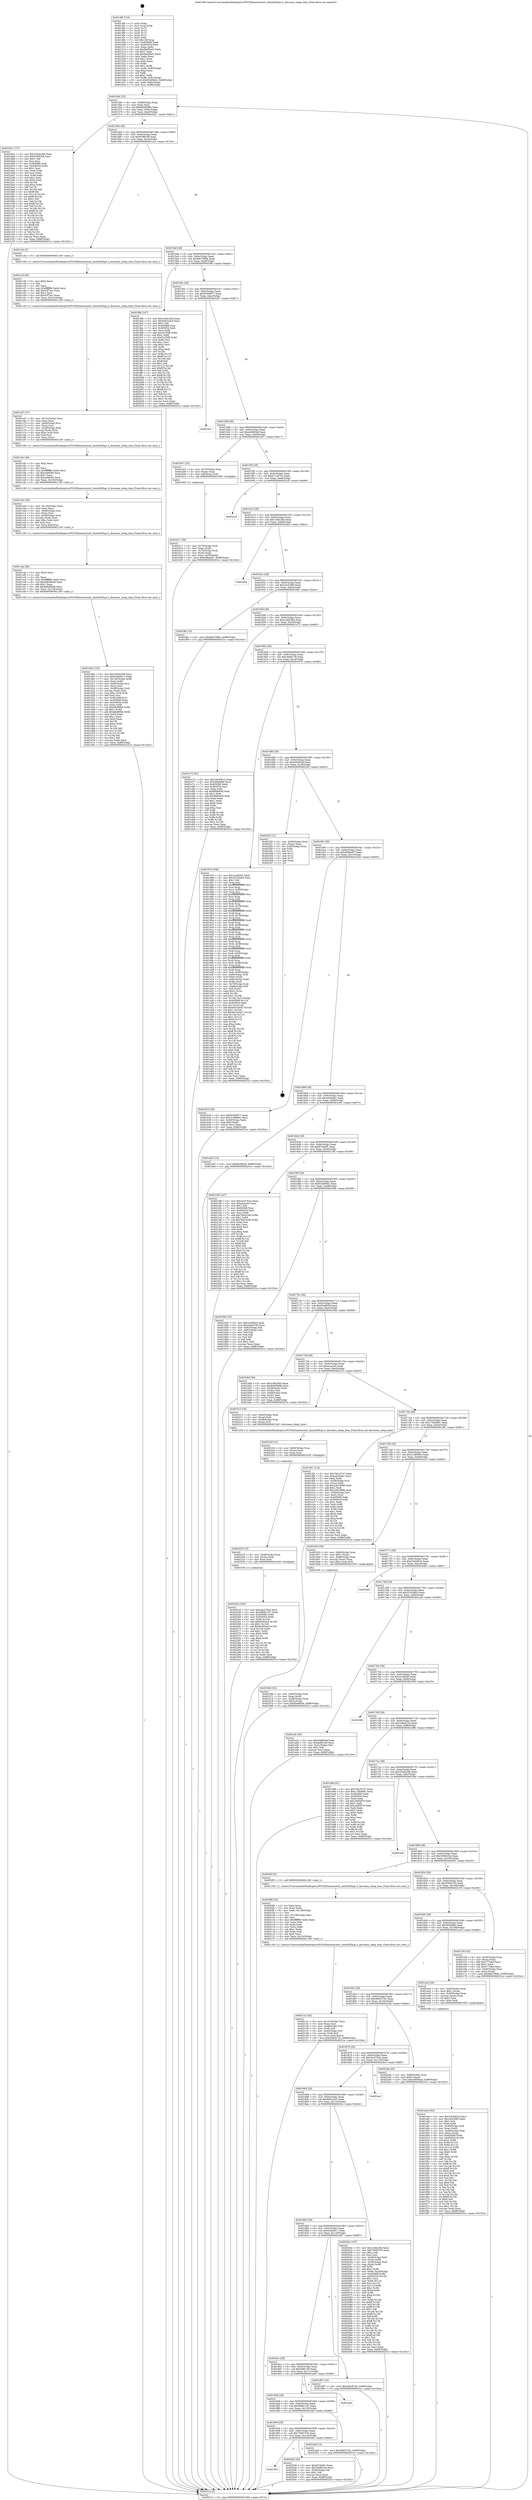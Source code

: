 digraph "0x4014f0" {
  label = "0x4014f0 (/mnt/c/Users/mathe/Desktop/tcc/POCII/binaries/extr_linuxfsf2fsgc.h_decrease_sleep_time_Final-ollvm.out::main(0))"
  labelloc = "t"
  node[shape=record]

  Entry [label="",width=0.3,height=0.3,shape=circle,fillcolor=black,style=filled]
  "0x401564" [label="{
     0x401564 [32]\l
     | [instrs]\l
     &nbsp;&nbsp;0x401564 \<+6\>: mov -0x88(%rbp),%eax\l
     &nbsp;&nbsp;0x40156a \<+2\>: mov %eax,%ecx\l
     &nbsp;&nbsp;0x40156c \<+6\>: sub $0x80e8388b,%ecx\l
     &nbsp;&nbsp;0x401572 \<+6\>: mov %eax,-0x9c(%rbp)\l
     &nbsp;&nbsp;0x401578 \<+6\>: mov %ecx,-0xa0(%rbp)\l
     &nbsp;&nbsp;0x40157e \<+6\>: je 0000000000401bb1 \<main+0x6c1\>\l
  }"]
  "0x401bb1" [label="{
     0x401bb1 [137]\l
     | [instrs]\l
     &nbsp;&nbsp;0x401bb1 \<+5\>: mov $0x320d2c88,%eax\l
     &nbsp;&nbsp;0x401bb6 \<+5\>: mov $0x81f9f108,%ecx\l
     &nbsp;&nbsp;0x401bbb \<+2\>: mov $0x1,%dl\l
     &nbsp;&nbsp;0x401bbd \<+2\>: xor %esi,%esi\l
     &nbsp;&nbsp;0x401bbf \<+7\>: mov 0x405068,%edi\l
     &nbsp;&nbsp;0x401bc6 \<+8\>: mov 0x405054,%r8d\l
     &nbsp;&nbsp;0x401bce \<+3\>: sub $0x1,%esi\l
     &nbsp;&nbsp;0x401bd1 \<+3\>: mov %edi,%r9d\l
     &nbsp;&nbsp;0x401bd4 \<+3\>: add %esi,%r9d\l
     &nbsp;&nbsp;0x401bd7 \<+4\>: imul %r9d,%edi\l
     &nbsp;&nbsp;0x401bdb \<+3\>: and $0x1,%edi\l
     &nbsp;&nbsp;0x401bde \<+3\>: cmp $0x0,%edi\l
     &nbsp;&nbsp;0x401be1 \<+4\>: sete %r10b\l
     &nbsp;&nbsp;0x401be5 \<+4\>: cmp $0xa,%r8d\l
     &nbsp;&nbsp;0x401be9 \<+4\>: setl %r11b\l
     &nbsp;&nbsp;0x401bed \<+3\>: mov %r10b,%bl\l
     &nbsp;&nbsp;0x401bf0 \<+3\>: xor $0xff,%bl\l
     &nbsp;&nbsp;0x401bf3 \<+3\>: mov %r11b,%r14b\l
     &nbsp;&nbsp;0x401bf6 \<+4\>: xor $0xff,%r14b\l
     &nbsp;&nbsp;0x401bfa \<+3\>: xor $0x1,%dl\l
     &nbsp;&nbsp;0x401bfd \<+3\>: mov %bl,%r15b\l
     &nbsp;&nbsp;0x401c00 \<+4\>: and $0xff,%r15b\l
     &nbsp;&nbsp;0x401c04 \<+3\>: and %dl,%r10b\l
     &nbsp;&nbsp;0x401c07 \<+3\>: mov %r14b,%r12b\l
     &nbsp;&nbsp;0x401c0a \<+4\>: and $0xff,%r12b\l
     &nbsp;&nbsp;0x401c0e \<+3\>: and %dl,%r11b\l
     &nbsp;&nbsp;0x401c11 \<+3\>: or %r10b,%r15b\l
     &nbsp;&nbsp;0x401c14 \<+3\>: or %r11b,%r12b\l
     &nbsp;&nbsp;0x401c17 \<+3\>: xor %r12b,%r15b\l
     &nbsp;&nbsp;0x401c1a \<+3\>: or %r14b,%bl\l
     &nbsp;&nbsp;0x401c1d \<+3\>: xor $0xff,%bl\l
     &nbsp;&nbsp;0x401c20 \<+3\>: or $0x1,%dl\l
     &nbsp;&nbsp;0x401c23 \<+2\>: and %dl,%bl\l
     &nbsp;&nbsp;0x401c25 \<+3\>: or %bl,%r15b\l
     &nbsp;&nbsp;0x401c28 \<+4\>: test $0x1,%r15b\l
     &nbsp;&nbsp;0x401c2c \<+3\>: cmovne %ecx,%eax\l
     &nbsp;&nbsp;0x401c2f \<+6\>: mov %eax,-0x88(%rbp)\l
     &nbsp;&nbsp;0x401c35 \<+5\>: jmp 000000000040251e \<main+0x102e\>\l
  }"]
  "0x401584" [label="{
     0x401584 [28]\l
     | [instrs]\l
     &nbsp;&nbsp;0x401584 \<+5\>: jmp 0000000000401589 \<main+0x99\>\l
     &nbsp;&nbsp;0x401589 \<+6\>: mov -0x9c(%rbp),%eax\l
     &nbsp;&nbsp;0x40158f \<+5\>: sub $0x81f9f108,%eax\l
     &nbsp;&nbsp;0x401594 \<+6\>: mov %eax,-0xa4(%rbp)\l
     &nbsp;&nbsp;0x40159a \<+6\>: je 0000000000401c3a \<main+0x74a\>\l
  }"]
  Exit [label="",width=0.3,height=0.3,shape=circle,fillcolor=black,style=filled,peripheries=2]
  "0x401c3a" [label="{
     0x401c3a [5]\l
     | [instrs]\l
     &nbsp;&nbsp;0x401c3a \<+5\>: call 0000000000401160 \<next_i\>\l
     | [calls]\l
     &nbsp;&nbsp;0x401160 \{1\} (/mnt/c/Users/mathe/Desktop/tcc/POCII/binaries/extr_linuxfsf2fsgc.h_decrease_sleep_time_Final-ollvm.out::next_i)\l
  }"]
  "0x4015a0" [label="{
     0x4015a0 [28]\l
     | [instrs]\l
     &nbsp;&nbsp;0x4015a0 \<+5\>: jmp 00000000004015a5 \<main+0xb5\>\l
     &nbsp;&nbsp;0x4015a5 \<+6\>: mov -0x9c(%rbp),%eax\l
     &nbsp;&nbsp;0x4015ab \<+5\>: sub $0x8de708bb,%eax\l
     &nbsp;&nbsp;0x4015b0 \<+6\>: mov %eax,-0xa8(%rbp)\l
     &nbsp;&nbsp;0x4015b6 \<+6\>: je 0000000000401f9b \<main+0xaab\>\l
  }"]
  "0x402244" [label="{
     0x402244 [100]\l
     | [instrs]\l
     &nbsp;&nbsp;0x402244 \<+5\>: mov $0x3ac57b2e,%ecx\l
     &nbsp;&nbsp;0x402249 \<+5\>: mov $0x586811d7,%edx\l
     &nbsp;&nbsp;0x40224e \<+8\>: mov 0x405068,%r8d\l
     &nbsp;&nbsp;0x402256 \<+8\>: mov 0x405054,%r9d\l
     &nbsp;&nbsp;0x40225e \<+3\>: mov %r8d,%r10d\l
     &nbsp;&nbsp;0x402261 \<+7\>: add $0x6e502e4,%r10d\l
     &nbsp;&nbsp;0x402268 \<+4\>: sub $0x1,%r10d\l
     &nbsp;&nbsp;0x40226c \<+7\>: sub $0x6e502e4,%r10d\l
     &nbsp;&nbsp;0x402273 \<+4\>: imul %r10d,%r8d\l
     &nbsp;&nbsp;0x402277 \<+4\>: and $0x1,%r8d\l
     &nbsp;&nbsp;0x40227b \<+4\>: cmp $0x0,%r8d\l
     &nbsp;&nbsp;0x40227f \<+4\>: sete %r11b\l
     &nbsp;&nbsp;0x402283 \<+4\>: cmp $0xa,%r9d\l
     &nbsp;&nbsp;0x402287 \<+3\>: setl %bl\l
     &nbsp;&nbsp;0x40228a \<+3\>: mov %r11b,%r14b\l
     &nbsp;&nbsp;0x40228d \<+3\>: and %bl,%r14b\l
     &nbsp;&nbsp;0x402290 \<+3\>: xor %bl,%r11b\l
     &nbsp;&nbsp;0x402293 \<+3\>: or %r11b,%r14b\l
     &nbsp;&nbsp;0x402296 \<+4\>: test $0x1,%r14b\l
     &nbsp;&nbsp;0x40229a \<+3\>: cmovne %edx,%ecx\l
     &nbsp;&nbsp;0x40229d \<+6\>: mov %ecx,-0x88(%rbp)\l
     &nbsp;&nbsp;0x4022a3 \<+5\>: jmp 000000000040251e \<main+0x102e\>\l
  }"]
  "0x401f9b" [label="{
     0x401f9b [147]\l
     | [instrs]\l
     &nbsp;&nbsp;0x401f9b \<+5\>: mov $0xc1b6c284,%eax\l
     &nbsp;&nbsp;0x401fa0 \<+5\>: mov $0x4091e4c5,%ecx\l
     &nbsp;&nbsp;0x401fa5 \<+2\>: mov $0x1,%dl\l
     &nbsp;&nbsp;0x401fa7 \<+7\>: mov 0x405068,%esi\l
     &nbsp;&nbsp;0x401fae \<+7\>: mov 0x405054,%edi\l
     &nbsp;&nbsp;0x401fb5 \<+3\>: mov %esi,%r8d\l
     &nbsp;&nbsp;0x401fb8 \<+7\>: add $0x251f3f8,%r8d\l
     &nbsp;&nbsp;0x401fbf \<+4\>: sub $0x1,%r8d\l
     &nbsp;&nbsp;0x401fc3 \<+7\>: sub $0x251f3f8,%r8d\l
     &nbsp;&nbsp;0x401fca \<+4\>: imul %r8d,%esi\l
     &nbsp;&nbsp;0x401fce \<+3\>: and $0x1,%esi\l
     &nbsp;&nbsp;0x401fd1 \<+3\>: cmp $0x0,%esi\l
     &nbsp;&nbsp;0x401fd4 \<+4\>: sete %r9b\l
     &nbsp;&nbsp;0x401fd8 \<+3\>: cmp $0xa,%edi\l
     &nbsp;&nbsp;0x401fdb \<+4\>: setl %r10b\l
     &nbsp;&nbsp;0x401fdf \<+3\>: mov %r9b,%r11b\l
     &nbsp;&nbsp;0x401fe2 \<+4\>: xor $0xff,%r11b\l
     &nbsp;&nbsp;0x401fe6 \<+3\>: mov %r10b,%bl\l
     &nbsp;&nbsp;0x401fe9 \<+3\>: xor $0xff,%bl\l
     &nbsp;&nbsp;0x401fec \<+3\>: xor $0x1,%dl\l
     &nbsp;&nbsp;0x401fef \<+3\>: mov %r11b,%r14b\l
     &nbsp;&nbsp;0x401ff2 \<+4\>: and $0xff,%r14b\l
     &nbsp;&nbsp;0x401ff6 \<+3\>: and %dl,%r9b\l
     &nbsp;&nbsp;0x401ff9 \<+3\>: mov %bl,%r15b\l
     &nbsp;&nbsp;0x401ffc \<+4\>: and $0xff,%r15b\l
     &nbsp;&nbsp;0x402000 \<+3\>: and %dl,%r10b\l
     &nbsp;&nbsp;0x402003 \<+3\>: or %r9b,%r14b\l
     &nbsp;&nbsp;0x402006 \<+3\>: or %r10b,%r15b\l
     &nbsp;&nbsp;0x402009 \<+3\>: xor %r15b,%r14b\l
     &nbsp;&nbsp;0x40200c \<+3\>: or %bl,%r11b\l
     &nbsp;&nbsp;0x40200f \<+4\>: xor $0xff,%r11b\l
     &nbsp;&nbsp;0x402013 \<+3\>: or $0x1,%dl\l
     &nbsp;&nbsp;0x402016 \<+3\>: and %dl,%r11b\l
     &nbsp;&nbsp;0x402019 \<+3\>: or %r11b,%r14b\l
     &nbsp;&nbsp;0x40201c \<+4\>: test $0x1,%r14b\l
     &nbsp;&nbsp;0x402020 \<+3\>: cmovne %ecx,%eax\l
     &nbsp;&nbsp;0x402023 \<+6\>: mov %eax,-0x88(%rbp)\l
     &nbsp;&nbsp;0x402029 \<+5\>: jmp 000000000040251e \<main+0x102e\>\l
  }"]
  "0x4015bc" [label="{
     0x4015bc [28]\l
     | [instrs]\l
     &nbsp;&nbsp;0x4015bc \<+5\>: jmp 00000000004015c1 \<main+0xd1\>\l
     &nbsp;&nbsp;0x4015c1 \<+6\>: mov -0x9c(%rbp),%eax\l
     &nbsp;&nbsp;0x4015c7 \<+5\>: sub $0x9c5b9877,%eax\l
     &nbsp;&nbsp;0x4015cc \<+6\>: mov %eax,-0xac(%rbp)\l
     &nbsp;&nbsp;0x4015d2 \<+6\>: je 00000000004022b7 \<main+0xdc7\>\l
  }"]
  "0x402235" [label="{
     0x402235 [15]\l
     | [instrs]\l
     &nbsp;&nbsp;0x402235 \<+4\>: mov -0x48(%rbp),%rax\l
     &nbsp;&nbsp;0x402239 \<+3\>: mov (%rax),%rax\l
     &nbsp;&nbsp;0x40223c \<+3\>: mov %rax,%rdi\l
     &nbsp;&nbsp;0x40223f \<+5\>: call 0000000000401030 \<free@plt\>\l
     | [calls]\l
     &nbsp;&nbsp;0x401030 \{1\} (unknown)\l
  }"]
  "0x4022b7" [label="{
     0x4022b7\l
  }", style=dashed]
  "0x4015d8" [label="{
     0x4015d8 [28]\l
     | [instrs]\l
     &nbsp;&nbsp;0x4015d8 \<+5\>: jmp 00000000004015dd \<main+0xed\>\l
     &nbsp;&nbsp;0x4015dd \<+6\>: mov -0x9c(%rbp),%eax\l
     &nbsp;&nbsp;0x4015e3 \<+5\>: sub $0xa0b965af,%eax\l
     &nbsp;&nbsp;0x4015e8 \<+6\>: mov %eax,-0xb0(%rbp)\l
     &nbsp;&nbsp;0x4015ee \<+6\>: je 0000000000401b07 \<main+0x617\>\l
  }"]
  "0x402226" [label="{
     0x402226 [15]\l
     | [instrs]\l
     &nbsp;&nbsp;0x402226 \<+4\>: mov -0x60(%rbp),%rax\l
     &nbsp;&nbsp;0x40222a \<+3\>: mov (%rax),%rax\l
     &nbsp;&nbsp;0x40222d \<+3\>: mov %rax,%rdi\l
     &nbsp;&nbsp;0x402230 \<+5\>: call 0000000000401030 \<free@plt\>\l
     | [calls]\l
     &nbsp;&nbsp;0x401030 \{1\} (unknown)\l
  }"]
  "0x401b07" [label="{
     0x401b07 [16]\l
     | [instrs]\l
     &nbsp;&nbsp;0x401b07 \<+4\>: mov -0x78(%rbp),%rax\l
     &nbsp;&nbsp;0x401b0b \<+3\>: mov (%rax),%rax\l
     &nbsp;&nbsp;0x401b0e \<+4\>: mov 0x8(%rax),%rdi\l
     &nbsp;&nbsp;0x401b12 \<+5\>: call 0000000000401060 \<atoi@plt\>\l
     | [calls]\l
     &nbsp;&nbsp;0x401060 \{1\} (unknown)\l
  }"]
  "0x4015f4" [label="{
     0x4015f4 [28]\l
     | [instrs]\l
     &nbsp;&nbsp;0x4015f4 \<+5\>: jmp 00000000004015f9 \<main+0x109\>\l
     &nbsp;&nbsp;0x4015f9 \<+6\>: mov -0x9c(%rbp),%eax\l
     &nbsp;&nbsp;0x4015ff \<+5\>: sub $0xb11ed7e2,%eax\l
     &nbsp;&nbsp;0x401604 \<+6\>: mov %eax,-0xb4(%rbp)\l
     &nbsp;&nbsp;0x40160a \<+6\>: je 00000000004022c6 \<main+0xdd6\>\l
  }"]
  "0x40212c" [label="{
     0x40212c [42]\l
     | [instrs]\l
     &nbsp;&nbsp;0x40212c \<+6\>: mov -0x13c(%rbp),%ecx\l
     &nbsp;&nbsp;0x402132 \<+3\>: imul %eax,%ecx\l
     &nbsp;&nbsp;0x402135 \<+4\>: mov -0x48(%rbp),%r8\l
     &nbsp;&nbsp;0x402139 \<+3\>: mov (%r8),%r8\l
     &nbsp;&nbsp;0x40213c \<+4\>: mov -0x40(%rbp),%r9\l
     &nbsp;&nbsp;0x402140 \<+3\>: movslq (%r9),%r9\l
     &nbsp;&nbsp;0x402143 \<+4\>: mov %ecx,(%r8,%r9,4)\l
     &nbsp;&nbsp;0x402147 \<+10\>: movl $0x35604720,-0x88(%rbp)\l
     &nbsp;&nbsp;0x402151 \<+5\>: jmp 000000000040251e \<main+0x102e\>\l
  }"]
  "0x4022c6" [label="{
     0x4022c6\l
  }", style=dashed]
  "0x401610" [label="{
     0x401610 [28]\l
     | [instrs]\l
     &nbsp;&nbsp;0x401610 \<+5\>: jmp 0000000000401615 \<main+0x125\>\l
     &nbsp;&nbsp;0x401615 \<+6\>: mov -0x9c(%rbp),%eax\l
     &nbsp;&nbsp;0x40161b \<+5\>: sub $0xc1b6c284,%eax\l
     &nbsp;&nbsp;0x401620 \<+6\>: mov %eax,-0xb8(%rbp)\l
     &nbsp;&nbsp;0x401626 \<+6\>: je 00000000004024be \<main+0xfce\>\l
  }"]
  "0x4020f8" [label="{
     0x4020f8 [52]\l
     | [instrs]\l
     &nbsp;&nbsp;0x4020f8 \<+2\>: xor %ecx,%ecx\l
     &nbsp;&nbsp;0x4020fa \<+5\>: mov $0x2,%edx\l
     &nbsp;&nbsp;0x4020ff \<+6\>: mov %edx,-0x138(%rbp)\l
     &nbsp;&nbsp;0x402105 \<+1\>: cltd\l
     &nbsp;&nbsp;0x402106 \<+6\>: mov -0x138(%rbp),%esi\l
     &nbsp;&nbsp;0x40210c \<+2\>: idiv %esi\l
     &nbsp;&nbsp;0x40210e \<+6\>: imul $0xfffffffe,%edx,%edx\l
     &nbsp;&nbsp;0x402114 \<+2\>: mov %ecx,%edi\l
     &nbsp;&nbsp;0x402116 \<+2\>: sub %edx,%edi\l
     &nbsp;&nbsp;0x402118 \<+2\>: mov %ecx,%edx\l
     &nbsp;&nbsp;0x40211a \<+3\>: sub $0x1,%edx\l
     &nbsp;&nbsp;0x40211d \<+2\>: add %edx,%edi\l
     &nbsp;&nbsp;0x40211f \<+2\>: sub %edi,%ecx\l
     &nbsp;&nbsp;0x402121 \<+6\>: mov %ecx,-0x13c(%rbp)\l
     &nbsp;&nbsp;0x402127 \<+5\>: call 0000000000401160 \<next_i\>\l
     | [calls]\l
     &nbsp;&nbsp;0x401160 \{1\} (/mnt/c/Users/mathe/Desktop/tcc/POCII/binaries/extr_linuxfsf2fsgc.h_decrease_sleep_time_Final-ollvm.out::next_i)\l
  }"]
  "0x4024be" [label="{
     0x4024be\l
  }", style=dashed]
  "0x40162c" [label="{
     0x40162c [28]\l
     | [instrs]\l
     &nbsp;&nbsp;0x40162c \<+5\>: jmp 0000000000401631 \<main+0x141\>\l
     &nbsp;&nbsp;0x401631 \<+6\>: mov -0x9c(%rbp),%eax\l
     &nbsp;&nbsp;0x401637 \<+5\>: sub $0xc4cf1b80,%eax\l
     &nbsp;&nbsp;0x40163c \<+6\>: mov %eax,-0xbc(%rbp)\l
     &nbsp;&nbsp;0x401642 \<+6\>: je 0000000000401f8c \<main+0xa9c\>\l
  }"]
  "0x401920" [label="{
     0x401920\l
  }", style=dashed]
  "0x401f8c" [label="{
     0x401f8c [15]\l
     | [instrs]\l
     &nbsp;&nbsp;0x401f8c \<+10\>: movl $0x8de708bb,-0x88(%rbp)\l
     &nbsp;&nbsp;0x401f96 \<+5\>: jmp 000000000040251e \<main+0x102e\>\l
  }"]
  "0x401648" [label="{
     0x401648 [28]\l
     | [instrs]\l
     &nbsp;&nbsp;0x401648 \<+5\>: jmp 000000000040164d \<main+0x15d\>\l
     &nbsp;&nbsp;0x40164d \<+6\>: mov -0x9c(%rbp),%eax\l
     &nbsp;&nbsp;0x401653 \<+5\>: sub $0xccd62064,%eax\l
     &nbsp;&nbsp;0x401658 \<+6\>: mov %eax,-0xc0(%rbp)\l
     &nbsp;&nbsp;0x40165e \<+6\>: je 0000000000401e72 \<main+0x982\>\l
  }"]
  "0x4020d5" [label="{
     0x4020d5 [30]\l
     | [instrs]\l
     &nbsp;&nbsp;0x4020d5 \<+5\>: mov $0xf07de6f1,%eax\l
     &nbsp;&nbsp;0x4020da \<+5\>: mov $0x339841b4,%ecx\l
     &nbsp;&nbsp;0x4020df \<+3\>: mov -0x29(%rbp),%dl\l
     &nbsp;&nbsp;0x4020e2 \<+3\>: test $0x1,%dl\l
     &nbsp;&nbsp;0x4020e5 \<+3\>: cmovne %ecx,%eax\l
     &nbsp;&nbsp;0x4020e8 \<+6\>: mov %eax,-0x88(%rbp)\l
     &nbsp;&nbsp;0x4020ee \<+5\>: jmp 000000000040251e \<main+0x102e\>\l
  }"]
  "0x401e72" [label="{
     0x401e72 [91]\l
     | [instrs]\l
     &nbsp;&nbsp;0x401e72 \<+5\>: mov $0x23e3d61b,%eax\l
     &nbsp;&nbsp;0x401e77 \<+5\>: mov $0x365fafd4,%ecx\l
     &nbsp;&nbsp;0x401e7c \<+7\>: mov 0x405068,%edx\l
     &nbsp;&nbsp;0x401e83 \<+7\>: mov 0x405054,%esi\l
     &nbsp;&nbsp;0x401e8a \<+2\>: mov %edx,%edi\l
     &nbsp;&nbsp;0x401e8c \<+6\>: sub $0xf6fde839,%edi\l
     &nbsp;&nbsp;0x401e92 \<+3\>: sub $0x1,%edi\l
     &nbsp;&nbsp;0x401e95 \<+6\>: add $0xf6fde839,%edi\l
     &nbsp;&nbsp;0x401e9b \<+3\>: imul %edi,%edx\l
     &nbsp;&nbsp;0x401e9e \<+3\>: and $0x1,%edx\l
     &nbsp;&nbsp;0x401ea1 \<+3\>: cmp $0x0,%edx\l
     &nbsp;&nbsp;0x401ea4 \<+4\>: sete %r8b\l
     &nbsp;&nbsp;0x401ea8 \<+3\>: cmp $0xa,%esi\l
     &nbsp;&nbsp;0x401eab \<+4\>: setl %r9b\l
     &nbsp;&nbsp;0x401eaf \<+3\>: mov %r8b,%r10b\l
     &nbsp;&nbsp;0x401eb2 \<+3\>: and %r9b,%r10b\l
     &nbsp;&nbsp;0x401eb5 \<+3\>: xor %r9b,%r8b\l
     &nbsp;&nbsp;0x401eb8 \<+3\>: or %r8b,%r10b\l
     &nbsp;&nbsp;0x401ebb \<+4\>: test $0x1,%r10b\l
     &nbsp;&nbsp;0x401ebf \<+3\>: cmovne %ecx,%eax\l
     &nbsp;&nbsp;0x401ec2 \<+6\>: mov %eax,-0x88(%rbp)\l
     &nbsp;&nbsp;0x401ec8 \<+5\>: jmp 000000000040251e \<main+0x102e\>\l
  }"]
  "0x401664" [label="{
     0x401664 [28]\l
     | [instrs]\l
     &nbsp;&nbsp;0x401664 \<+5\>: jmp 0000000000401669 \<main+0x179\>\l
     &nbsp;&nbsp;0x401669 \<+6\>: mov -0x9c(%rbp),%eax\l
     &nbsp;&nbsp;0x40166f \<+5\>: sub $0xcdede739,%eax\l
     &nbsp;&nbsp;0x401674 \<+6\>: mov %eax,-0xc4(%rbp)\l
     &nbsp;&nbsp;0x40167a \<+6\>: je 000000000040197b \<main+0x48b\>\l
  }"]
  "0x401904" [label="{
     0x401904 [28]\l
     | [instrs]\l
     &nbsp;&nbsp;0x401904 \<+5\>: jmp 0000000000401909 \<main+0x419\>\l
     &nbsp;&nbsp;0x401909 \<+6\>: mov -0x9c(%rbp),%eax\l
     &nbsp;&nbsp;0x40190f \<+5\>: sub $0x7568737b,%eax\l
     &nbsp;&nbsp;0x401914 \<+6\>: mov %eax,-0x124(%rbp)\l
     &nbsp;&nbsp;0x40191a \<+6\>: je 00000000004020d5 \<main+0xbe5\>\l
  }"]
  "0x40197b" [label="{
     0x40197b [336]\l
     | [instrs]\l
     &nbsp;&nbsp;0x40197b \<+5\>: mov $0x2cc6f2b5,%eax\l
     &nbsp;&nbsp;0x401980 \<+5\>: mov $0x25320e03,%ecx\l
     &nbsp;&nbsp;0x401985 \<+2\>: mov $0x1,%dl\l
     &nbsp;&nbsp;0x401987 \<+3\>: mov %rsp,%rsi\l
     &nbsp;&nbsp;0x40198a \<+4\>: add $0xfffffffffffffff0,%rsi\l
     &nbsp;&nbsp;0x40198e \<+3\>: mov %rsi,%rsp\l
     &nbsp;&nbsp;0x401991 \<+4\>: mov %rsi,-0x80(%rbp)\l
     &nbsp;&nbsp;0x401995 \<+3\>: mov %rsp,%rsi\l
     &nbsp;&nbsp;0x401998 \<+4\>: add $0xfffffffffffffff0,%rsi\l
     &nbsp;&nbsp;0x40199c \<+3\>: mov %rsi,%rsp\l
     &nbsp;&nbsp;0x40199f \<+3\>: mov %rsp,%rdi\l
     &nbsp;&nbsp;0x4019a2 \<+4\>: add $0xfffffffffffffff0,%rdi\l
     &nbsp;&nbsp;0x4019a6 \<+3\>: mov %rdi,%rsp\l
     &nbsp;&nbsp;0x4019a9 \<+4\>: mov %rdi,-0x78(%rbp)\l
     &nbsp;&nbsp;0x4019ad \<+3\>: mov %rsp,%rdi\l
     &nbsp;&nbsp;0x4019b0 \<+4\>: add $0xfffffffffffffff0,%rdi\l
     &nbsp;&nbsp;0x4019b4 \<+3\>: mov %rdi,%rsp\l
     &nbsp;&nbsp;0x4019b7 \<+4\>: mov %rdi,-0x70(%rbp)\l
     &nbsp;&nbsp;0x4019bb \<+3\>: mov %rsp,%rdi\l
     &nbsp;&nbsp;0x4019be \<+4\>: add $0xfffffffffffffff0,%rdi\l
     &nbsp;&nbsp;0x4019c2 \<+3\>: mov %rdi,%rsp\l
     &nbsp;&nbsp;0x4019c5 \<+4\>: mov %rdi,-0x68(%rbp)\l
     &nbsp;&nbsp;0x4019c9 \<+3\>: mov %rsp,%rdi\l
     &nbsp;&nbsp;0x4019cc \<+4\>: add $0xfffffffffffffff0,%rdi\l
     &nbsp;&nbsp;0x4019d0 \<+3\>: mov %rdi,%rsp\l
     &nbsp;&nbsp;0x4019d3 \<+4\>: mov %rdi,-0x60(%rbp)\l
     &nbsp;&nbsp;0x4019d7 \<+3\>: mov %rsp,%rdi\l
     &nbsp;&nbsp;0x4019da \<+4\>: add $0xfffffffffffffff0,%rdi\l
     &nbsp;&nbsp;0x4019de \<+3\>: mov %rdi,%rsp\l
     &nbsp;&nbsp;0x4019e1 \<+4\>: mov %rdi,-0x58(%rbp)\l
     &nbsp;&nbsp;0x4019e5 \<+3\>: mov %rsp,%rdi\l
     &nbsp;&nbsp;0x4019e8 \<+4\>: add $0xfffffffffffffff0,%rdi\l
     &nbsp;&nbsp;0x4019ec \<+3\>: mov %rdi,%rsp\l
     &nbsp;&nbsp;0x4019ef \<+4\>: mov %rdi,-0x50(%rbp)\l
     &nbsp;&nbsp;0x4019f3 \<+3\>: mov %rsp,%rdi\l
     &nbsp;&nbsp;0x4019f6 \<+4\>: add $0xfffffffffffffff0,%rdi\l
     &nbsp;&nbsp;0x4019fa \<+3\>: mov %rdi,%rsp\l
     &nbsp;&nbsp;0x4019fd \<+4\>: mov %rdi,-0x48(%rbp)\l
     &nbsp;&nbsp;0x401a01 \<+3\>: mov %rsp,%rdi\l
     &nbsp;&nbsp;0x401a04 \<+4\>: add $0xfffffffffffffff0,%rdi\l
     &nbsp;&nbsp;0x401a08 \<+3\>: mov %rdi,%rsp\l
     &nbsp;&nbsp;0x401a0b \<+4\>: mov %rdi,-0x40(%rbp)\l
     &nbsp;&nbsp;0x401a0f \<+4\>: mov -0x80(%rbp),%rdi\l
     &nbsp;&nbsp;0x401a13 \<+6\>: movl $0x0,(%rdi)\l
     &nbsp;&nbsp;0x401a19 \<+7\>: mov -0x8c(%rbp),%r8d\l
     &nbsp;&nbsp;0x401a20 \<+3\>: mov %r8d,(%rsi)\l
     &nbsp;&nbsp;0x401a23 \<+4\>: mov -0x78(%rbp),%rdi\l
     &nbsp;&nbsp;0x401a27 \<+7\>: mov -0x98(%rbp),%r9\l
     &nbsp;&nbsp;0x401a2e \<+3\>: mov %r9,(%rdi)\l
     &nbsp;&nbsp;0x401a31 \<+3\>: cmpl $0x2,(%rsi)\l
     &nbsp;&nbsp;0x401a34 \<+4\>: setne %r10b\l
     &nbsp;&nbsp;0x401a38 \<+4\>: and $0x1,%r10b\l
     &nbsp;&nbsp;0x401a3c \<+4\>: mov %r10b,-0x31(%rbp)\l
     &nbsp;&nbsp;0x401a40 \<+8\>: mov 0x405068,%r11d\l
     &nbsp;&nbsp;0x401a48 \<+7\>: mov 0x405054,%ebx\l
     &nbsp;&nbsp;0x401a4f \<+3\>: mov %r11d,%r14d\l
     &nbsp;&nbsp;0x401a52 \<+7\>: add $0x4031b447,%r14d\l
     &nbsp;&nbsp;0x401a59 \<+4\>: sub $0x1,%r14d\l
     &nbsp;&nbsp;0x401a5d \<+7\>: sub $0x4031b447,%r14d\l
     &nbsp;&nbsp;0x401a64 \<+4\>: imul %r14d,%r11d\l
     &nbsp;&nbsp;0x401a68 \<+4\>: and $0x1,%r11d\l
     &nbsp;&nbsp;0x401a6c \<+4\>: cmp $0x0,%r11d\l
     &nbsp;&nbsp;0x401a70 \<+4\>: sete %r10b\l
     &nbsp;&nbsp;0x401a74 \<+3\>: cmp $0xa,%ebx\l
     &nbsp;&nbsp;0x401a77 \<+4\>: setl %r15b\l
     &nbsp;&nbsp;0x401a7b \<+3\>: mov %r10b,%r12b\l
     &nbsp;&nbsp;0x401a7e \<+4\>: xor $0xff,%r12b\l
     &nbsp;&nbsp;0x401a82 \<+3\>: mov %r15b,%r13b\l
     &nbsp;&nbsp;0x401a85 \<+4\>: xor $0xff,%r13b\l
     &nbsp;&nbsp;0x401a89 \<+3\>: xor $0x0,%dl\l
     &nbsp;&nbsp;0x401a8c \<+3\>: mov %r12b,%sil\l
     &nbsp;&nbsp;0x401a8f \<+4\>: and $0x0,%sil\l
     &nbsp;&nbsp;0x401a93 \<+3\>: and %dl,%r10b\l
     &nbsp;&nbsp;0x401a96 \<+3\>: mov %r13b,%dil\l
     &nbsp;&nbsp;0x401a99 \<+4\>: and $0x0,%dil\l
     &nbsp;&nbsp;0x401a9d \<+3\>: and %dl,%r15b\l
     &nbsp;&nbsp;0x401aa0 \<+3\>: or %r10b,%sil\l
     &nbsp;&nbsp;0x401aa3 \<+3\>: or %r15b,%dil\l
     &nbsp;&nbsp;0x401aa6 \<+3\>: xor %dil,%sil\l
     &nbsp;&nbsp;0x401aa9 \<+3\>: or %r13b,%r12b\l
     &nbsp;&nbsp;0x401aac \<+4\>: xor $0xff,%r12b\l
     &nbsp;&nbsp;0x401ab0 \<+3\>: or $0x0,%dl\l
     &nbsp;&nbsp;0x401ab3 \<+3\>: and %dl,%r12b\l
     &nbsp;&nbsp;0x401ab6 \<+3\>: or %r12b,%sil\l
     &nbsp;&nbsp;0x401ab9 \<+4\>: test $0x1,%sil\l
     &nbsp;&nbsp;0x401abd \<+3\>: cmovne %ecx,%eax\l
     &nbsp;&nbsp;0x401ac0 \<+6\>: mov %eax,-0x88(%rbp)\l
     &nbsp;&nbsp;0x401ac6 \<+5\>: jmp 000000000040251e \<main+0x102e\>\l
  }"]
  "0x401680" [label="{
     0x401680 [28]\l
     | [instrs]\l
     &nbsp;&nbsp;0x401680 \<+5\>: jmp 0000000000401685 \<main+0x195\>\l
     &nbsp;&nbsp;0x401685 \<+6\>: mov -0x9c(%rbp),%eax\l
     &nbsp;&nbsp;0x40168b \<+5\>: sub $0xe0959aaf,%eax\l
     &nbsp;&nbsp;0x401690 \<+6\>: mov %eax,-0xc8(%rbp)\l
     &nbsp;&nbsp;0x401696 \<+6\>: je 00000000004022f3 \<main+0xe03\>\l
  }"]
  "0x4022a8" [label="{
     0x4022a8 [15]\l
     | [instrs]\l
     &nbsp;&nbsp;0x4022a8 \<+10\>: movl $0x38852702,-0x88(%rbp)\l
     &nbsp;&nbsp;0x4022b2 \<+5\>: jmp 000000000040251e \<main+0x102e\>\l
  }"]
  "0x4022f3" [label="{
     0x4022f3 [21]\l
     | [instrs]\l
     &nbsp;&nbsp;0x4022f3 \<+4\>: mov -0x80(%rbp),%rax\l
     &nbsp;&nbsp;0x4022f7 \<+2\>: mov (%rax),%eax\l
     &nbsp;&nbsp;0x4022f9 \<+4\>: lea -0x28(%rbp),%rsp\l
     &nbsp;&nbsp;0x4022fd \<+1\>: pop %rbx\l
     &nbsp;&nbsp;0x4022fe \<+2\>: pop %r12\l
     &nbsp;&nbsp;0x402300 \<+2\>: pop %r13\l
     &nbsp;&nbsp;0x402302 \<+2\>: pop %r14\l
     &nbsp;&nbsp;0x402304 \<+2\>: pop %r15\l
     &nbsp;&nbsp;0x402306 \<+1\>: pop %rbp\l
     &nbsp;&nbsp;0x402307 \<+1\>: ret\l
  }"]
  "0x40169c" [label="{
     0x40169c [28]\l
     | [instrs]\l
     &nbsp;&nbsp;0x40169c \<+5\>: jmp 00000000004016a1 \<main+0x1b1\>\l
     &nbsp;&nbsp;0x4016a1 \<+6\>: mov -0x9c(%rbp),%eax\l
     &nbsp;&nbsp;0x4016a7 \<+5\>: sub $0xe0fbda87,%eax\l
     &nbsp;&nbsp;0x4016ac \<+6\>: mov %eax,-0xcc(%rbp)\l
     &nbsp;&nbsp;0x4016b2 \<+6\>: je 0000000000401b35 \<main+0x645\>\l
  }"]
  "0x4018e8" [label="{
     0x4018e8 [28]\l
     | [instrs]\l
     &nbsp;&nbsp;0x4018e8 \<+5\>: jmp 00000000004018ed \<main+0x3fd\>\l
     &nbsp;&nbsp;0x4018ed \<+6\>: mov -0x9c(%rbp),%eax\l
     &nbsp;&nbsp;0x4018f3 \<+5\>: sub $0x586811d7,%eax\l
     &nbsp;&nbsp;0x4018f8 \<+6\>: mov %eax,-0x120(%rbp)\l
     &nbsp;&nbsp;0x4018fe \<+6\>: je 00000000004022a8 \<main+0xdb8\>\l
  }"]
  "0x401b35" [label="{
     0x401b35 [30]\l
     | [instrs]\l
     &nbsp;&nbsp;0x401b35 \<+5\>: mov $0x9c5b9877,%eax\l
     &nbsp;&nbsp;0x401b3a \<+5\>: mov $0x2148960c,%ecx\l
     &nbsp;&nbsp;0x401b3f \<+3\>: mov -0x30(%rbp),%edx\l
     &nbsp;&nbsp;0x401b42 \<+3\>: cmp $0x0,%edx\l
     &nbsp;&nbsp;0x401b45 \<+3\>: cmove %ecx,%eax\l
     &nbsp;&nbsp;0x401b48 \<+6\>: mov %eax,-0x88(%rbp)\l
     &nbsp;&nbsp;0x401b4e \<+5\>: jmp 000000000040251e \<main+0x102e\>\l
  }"]
  "0x4016b8" [label="{
     0x4016b8 [28]\l
     | [instrs]\l
     &nbsp;&nbsp;0x4016b8 \<+5\>: jmp 00000000004016bd \<main+0x1cd\>\l
     &nbsp;&nbsp;0x4016bd \<+6\>: mov -0x9c(%rbp),%eax\l
     &nbsp;&nbsp;0x4016c3 \<+5\>: sub $0xedcbe9e1,%eax\l
     &nbsp;&nbsp;0x4016c8 \<+6\>: mov %eax,-0xd0(%rbp)\l
     &nbsp;&nbsp;0x4016ce \<+6\>: je 0000000000401e63 \<main+0x973\>\l
  }"]
  "0x401ae9" [label="{
     0x401ae9\l
  }", style=dashed]
  "0x401e63" [label="{
     0x401e63 [15]\l
     | [instrs]\l
     &nbsp;&nbsp;0x401e63 \<+10\>: movl $0xf5edf03b,-0x88(%rbp)\l
     &nbsp;&nbsp;0x401e6d \<+5\>: jmp 000000000040251e \<main+0x102e\>\l
  }"]
  "0x4016d4" [label="{
     0x4016d4 [28]\l
     | [instrs]\l
     &nbsp;&nbsp;0x4016d4 \<+5\>: jmp 00000000004016d9 \<main+0x1e9\>\l
     &nbsp;&nbsp;0x4016d9 \<+6\>: mov -0x9c(%rbp),%eax\l
     &nbsp;&nbsp;0x4016df \<+5\>: sub $0xf07de6f1,%eax\l
     &nbsp;&nbsp;0x4016e4 \<+6\>: mov %eax,-0xd4(%rbp)\l
     &nbsp;&nbsp;0x4016ea \<+6\>: je 0000000000402180 \<main+0xc90\>\l
  }"]
  "0x401eea" [label="{
     0x401eea [162]\l
     | [instrs]\l
     &nbsp;&nbsp;0x401eea \<+5\>: mov $0x23e3d61b,%ecx\l
     &nbsp;&nbsp;0x401eef \<+5\>: mov $0xc4cf1b80,%edx\l
     &nbsp;&nbsp;0x401ef4 \<+3\>: mov $0x1,%sil\l
     &nbsp;&nbsp;0x401ef7 \<+3\>: xor %r8d,%r8d\l
     &nbsp;&nbsp;0x401efa \<+4\>: mov -0x48(%rbp),%rdi\l
     &nbsp;&nbsp;0x401efe \<+3\>: mov %rax,(%rdi)\l
     &nbsp;&nbsp;0x401f01 \<+4\>: mov -0x40(%rbp),%rax\l
     &nbsp;&nbsp;0x401f05 \<+6\>: movl $0x0,(%rax)\l
     &nbsp;&nbsp;0x401f0b \<+8\>: mov 0x405068,%r9d\l
     &nbsp;&nbsp;0x401f13 \<+8\>: mov 0x405054,%r10d\l
     &nbsp;&nbsp;0x401f1b \<+4\>: sub $0x1,%r8d\l
     &nbsp;&nbsp;0x401f1f \<+3\>: mov %r9d,%r11d\l
     &nbsp;&nbsp;0x401f22 \<+3\>: add %r8d,%r11d\l
     &nbsp;&nbsp;0x401f25 \<+4\>: imul %r11d,%r9d\l
     &nbsp;&nbsp;0x401f29 \<+4\>: and $0x1,%r9d\l
     &nbsp;&nbsp;0x401f2d \<+4\>: cmp $0x0,%r9d\l
     &nbsp;&nbsp;0x401f31 \<+3\>: sete %bl\l
     &nbsp;&nbsp;0x401f34 \<+4\>: cmp $0xa,%r10d\l
     &nbsp;&nbsp;0x401f38 \<+4\>: setl %r14b\l
     &nbsp;&nbsp;0x401f3c \<+3\>: mov %bl,%r15b\l
     &nbsp;&nbsp;0x401f3f \<+4\>: xor $0xff,%r15b\l
     &nbsp;&nbsp;0x401f43 \<+3\>: mov %r14b,%r12b\l
     &nbsp;&nbsp;0x401f46 \<+4\>: xor $0xff,%r12b\l
     &nbsp;&nbsp;0x401f4a \<+4\>: xor $0x0,%sil\l
     &nbsp;&nbsp;0x401f4e \<+3\>: mov %r15b,%r13b\l
     &nbsp;&nbsp;0x401f51 \<+4\>: and $0x0,%r13b\l
     &nbsp;&nbsp;0x401f55 \<+3\>: and %sil,%bl\l
     &nbsp;&nbsp;0x401f58 \<+3\>: mov %r12b,%al\l
     &nbsp;&nbsp;0x401f5b \<+2\>: and $0x0,%al\l
     &nbsp;&nbsp;0x401f5d \<+3\>: and %sil,%r14b\l
     &nbsp;&nbsp;0x401f60 \<+3\>: or %bl,%r13b\l
     &nbsp;&nbsp;0x401f63 \<+3\>: or %r14b,%al\l
     &nbsp;&nbsp;0x401f66 \<+3\>: xor %al,%r13b\l
     &nbsp;&nbsp;0x401f69 \<+3\>: or %r12b,%r15b\l
     &nbsp;&nbsp;0x401f6c \<+4\>: xor $0xff,%r15b\l
     &nbsp;&nbsp;0x401f70 \<+4\>: or $0x0,%sil\l
     &nbsp;&nbsp;0x401f74 \<+3\>: and %sil,%r15b\l
     &nbsp;&nbsp;0x401f77 \<+3\>: or %r15b,%r13b\l
     &nbsp;&nbsp;0x401f7a \<+4\>: test $0x1,%r13b\l
     &nbsp;&nbsp;0x401f7e \<+3\>: cmovne %edx,%ecx\l
     &nbsp;&nbsp;0x401f81 \<+6\>: mov %ecx,-0x88(%rbp)\l
     &nbsp;&nbsp;0x401f87 \<+5\>: jmp 000000000040251e \<main+0x102e\>\l
  }"]
  "0x402180" [label="{
     0x402180 [147]\l
     | [instrs]\l
     &nbsp;&nbsp;0x402180 \<+5\>: mov $0x3ac57b2e,%eax\l
     &nbsp;&nbsp;0x402185 \<+5\>: mov $0xacaccb3,%ecx\l
     &nbsp;&nbsp;0x40218a \<+2\>: mov $0x1,%dl\l
     &nbsp;&nbsp;0x40218c \<+7\>: mov 0x405068,%esi\l
     &nbsp;&nbsp;0x402193 \<+7\>: mov 0x405054,%edi\l
     &nbsp;&nbsp;0x40219a \<+3\>: mov %esi,%r8d\l
     &nbsp;&nbsp;0x40219d \<+7\>: add $0x76e02260,%r8d\l
     &nbsp;&nbsp;0x4021a4 \<+4\>: sub $0x1,%r8d\l
     &nbsp;&nbsp;0x4021a8 \<+7\>: sub $0x76e02260,%r8d\l
     &nbsp;&nbsp;0x4021af \<+4\>: imul %r8d,%esi\l
     &nbsp;&nbsp;0x4021b3 \<+3\>: and $0x1,%esi\l
     &nbsp;&nbsp;0x4021b6 \<+3\>: cmp $0x0,%esi\l
     &nbsp;&nbsp;0x4021b9 \<+4\>: sete %r9b\l
     &nbsp;&nbsp;0x4021bd \<+3\>: cmp $0xa,%edi\l
     &nbsp;&nbsp;0x4021c0 \<+4\>: setl %r10b\l
     &nbsp;&nbsp;0x4021c4 \<+3\>: mov %r9b,%r11b\l
     &nbsp;&nbsp;0x4021c7 \<+4\>: xor $0xff,%r11b\l
     &nbsp;&nbsp;0x4021cb \<+3\>: mov %r10b,%bl\l
     &nbsp;&nbsp;0x4021ce \<+3\>: xor $0xff,%bl\l
     &nbsp;&nbsp;0x4021d1 \<+3\>: xor $0x0,%dl\l
     &nbsp;&nbsp;0x4021d4 \<+3\>: mov %r11b,%r14b\l
     &nbsp;&nbsp;0x4021d7 \<+4\>: and $0x0,%r14b\l
     &nbsp;&nbsp;0x4021db \<+3\>: and %dl,%r9b\l
     &nbsp;&nbsp;0x4021de \<+3\>: mov %bl,%r15b\l
     &nbsp;&nbsp;0x4021e1 \<+4\>: and $0x0,%r15b\l
     &nbsp;&nbsp;0x4021e5 \<+3\>: and %dl,%r10b\l
     &nbsp;&nbsp;0x4021e8 \<+3\>: or %r9b,%r14b\l
     &nbsp;&nbsp;0x4021eb \<+3\>: or %r10b,%r15b\l
     &nbsp;&nbsp;0x4021ee \<+3\>: xor %r15b,%r14b\l
     &nbsp;&nbsp;0x4021f1 \<+3\>: or %bl,%r11b\l
     &nbsp;&nbsp;0x4021f4 \<+4\>: xor $0xff,%r11b\l
     &nbsp;&nbsp;0x4021f8 \<+3\>: or $0x0,%dl\l
     &nbsp;&nbsp;0x4021fb \<+3\>: and %dl,%r11b\l
     &nbsp;&nbsp;0x4021fe \<+3\>: or %r11b,%r14b\l
     &nbsp;&nbsp;0x402201 \<+4\>: test $0x1,%r14b\l
     &nbsp;&nbsp;0x402205 \<+3\>: cmovne %ecx,%eax\l
     &nbsp;&nbsp;0x402208 \<+6\>: mov %eax,-0x88(%rbp)\l
     &nbsp;&nbsp;0x40220e \<+5\>: jmp 000000000040251e \<main+0x102e\>\l
  }"]
  "0x4016f0" [label="{
     0x4016f0 [28]\l
     | [instrs]\l
     &nbsp;&nbsp;0x4016f0 \<+5\>: jmp 00000000004016f5 \<main+0x205\>\l
     &nbsp;&nbsp;0x4016f5 \<+6\>: mov -0x9c(%rbp),%eax\l
     &nbsp;&nbsp;0x4016fb \<+5\>: sub $0xf24d08d2,%eax\l
     &nbsp;&nbsp;0x401700 \<+6\>: mov %eax,-0xd8(%rbp)\l
     &nbsp;&nbsp;0x401706 \<+6\>: je 0000000000401946 \<main+0x456\>\l
  }"]
  "0x4018cc" [label="{
     0x4018cc [28]\l
     | [instrs]\l
     &nbsp;&nbsp;0x4018cc \<+5\>: jmp 00000000004018d1 \<main+0x3e1\>\l
     &nbsp;&nbsp;0x4018d1 \<+6\>: mov -0x9c(%rbp),%eax\l
     &nbsp;&nbsp;0x4018d7 \<+5\>: sub $0x4eff1c56,%eax\l
     &nbsp;&nbsp;0x4018dc \<+6\>: mov %eax,-0x11c(%rbp)\l
     &nbsp;&nbsp;0x4018e2 \<+6\>: je 0000000000401ae9 \<main+0x5f9\>\l
  }"]
  "0x401946" [label="{
     0x401946 [53]\l
     | [instrs]\l
     &nbsp;&nbsp;0x401946 \<+5\>: mov $0x2cc6f2b5,%eax\l
     &nbsp;&nbsp;0x40194b \<+5\>: mov $0xcdede739,%ecx\l
     &nbsp;&nbsp;0x401950 \<+6\>: mov -0x82(%rbp),%dl\l
     &nbsp;&nbsp;0x401956 \<+7\>: mov -0x81(%rbp),%sil\l
     &nbsp;&nbsp;0x40195d \<+3\>: mov %dl,%dil\l
     &nbsp;&nbsp;0x401960 \<+3\>: and %sil,%dil\l
     &nbsp;&nbsp;0x401963 \<+3\>: xor %sil,%dl\l
     &nbsp;&nbsp;0x401966 \<+3\>: or %dl,%dil\l
     &nbsp;&nbsp;0x401969 \<+4\>: test $0x1,%dil\l
     &nbsp;&nbsp;0x40196d \<+3\>: cmovne %ecx,%eax\l
     &nbsp;&nbsp;0x401970 \<+6\>: mov %eax,-0x88(%rbp)\l
     &nbsp;&nbsp;0x401976 \<+5\>: jmp 000000000040251e \<main+0x102e\>\l
  }"]
  "0x40170c" [label="{
     0x40170c [28]\l
     | [instrs]\l
     &nbsp;&nbsp;0x40170c \<+5\>: jmp 0000000000401711 \<main+0x221\>\l
     &nbsp;&nbsp;0x401711 \<+6\>: mov -0x9c(%rbp),%eax\l
     &nbsp;&nbsp;0x401717 \<+5\>: sub $0xf5edf03b,%eax\l
     &nbsp;&nbsp;0x40171c \<+6\>: mov %eax,-0xdc(%rbp)\l
     &nbsp;&nbsp;0x401722 \<+6\>: je 0000000000401b8d \<main+0x69d\>\l
  }"]
  "0x40251e" [label="{
     0x40251e [5]\l
     | [instrs]\l
     &nbsp;&nbsp;0x40251e \<+5\>: jmp 0000000000401564 \<main+0x74\>\l
  }"]
  "0x4014f0" [label="{
     0x4014f0 [116]\l
     | [instrs]\l
     &nbsp;&nbsp;0x4014f0 \<+1\>: push %rbp\l
     &nbsp;&nbsp;0x4014f1 \<+3\>: mov %rsp,%rbp\l
     &nbsp;&nbsp;0x4014f4 \<+2\>: push %r15\l
     &nbsp;&nbsp;0x4014f6 \<+2\>: push %r14\l
     &nbsp;&nbsp;0x4014f8 \<+2\>: push %r13\l
     &nbsp;&nbsp;0x4014fa \<+2\>: push %r12\l
     &nbsp;&nbsp;0x4014fc \<+1\>: push %rbx\l
     &nbsp;&nbsp;0x4014fd \<+7\>: sub $0x138,%rsp\l
     &nbsp;&nbsp;0x401504 \<+7\>: mov 0x405068,%eax\l
     &nbsp;&nbsp;0x40150b \<+7\>: mov 0x405054,%ecx\l
     &nbsp;&nbsp;0x401512 \<+2\>: mov %eax,%edx\l
     &nbsp;&nbsp;0x401514 \<+6\>: sub $0xfbef5b42,%edx\l
     &nbsp;&nbsp;0x40151a \<+3\>: sub $0x1,%edx\l
     &nbsp;&nbsp;0x40151d \<+6\>: add $0xfbef5b42,%edx\l
     &nbsp;&nbsp;0x401523 \<+3\>: imul %edx,%eax\l
     &nbsp;&nbsp;0x401526 \<+3\>: and $0x1,%eax\l
     &nbsp;&nbsp;0x401529 \<+3\>: cmp $0x0,%eax\l
     &nbsp;&nbsp;0x40152c \<+4\>: sete %r8b\l
     &nbsp;&nbsp;0x401530 \<+4\>: and $0x1,%r8b\l
     &nbsp;&nbsp;0x401534 \<+7\>: mov %r8b,-0x82(%rbp)\l
     &nbsp;&nbsp;0x40153b \<+3\>: cmp $0xa,%ecx\l
     &nbsp;&nbsp;0x40153e \<+4\>: setl %r8b\l
     &nbsp;&nbsp;0x401542 \<+4\>: and $0x1,%r8b\l
     &nbsp;&nbsp;0x401546 \<+7\>: mov %r8b,-0x81(%rbp)\l
     &nbsp;&nbsp;0x40154d \<+10\>: movl $0xf24d08d2,-0x88(%rbp)\l
     &nbsp;&nbsp;0x401557 \<+6\>: mov %edi,-0x8c(%rbp)\l
     &nbsp;&nbsp;0x40155d \<+7\>: mov %rsi,-0x98(%rbp)\l
  }"]
  "0x401d87" [label="{
     0x401d87 [15]\l
     | [instrs]\l
     &nbsp;&nbsp;0x401d87 \<+10\>: movl $0x2dbc812d,-0x88(%rbp)\l
     &nbsp;&nbsp;0x401d91 \<+5\>: jmp 000000000040251e \<main+0x102e\>\l
  }"]
  "0x4018b0" [label="{
     0x4018b0 [28]\l
     | [instrs]\l
     &nbsp;&nbsp;0x4018b0 \<+5\>: jmp 00000000004018b5 \<main+0x3c5\>\l
     &nbsp;&nbsp;0x4018b5 \<+6\>: mov -0x9c(%rbp),%eax\l
     &nbsp;&nbsp;0x4018bb \<+5\>: sub $0x42abe611,%eax\l
     &nbsp;&nbsp;0x4018c0 \<+6\>: mov %eax,-0x118(%rbp)\l
     &nbsp;&nbsp;0x4018c6 \<+6\>: je 0000000000401d87 \<main+0x897\>\l
  }"]
  "0x401b8d" [label="{
     0x401b8d [36]\l
     | [instrs]\l
     &nbsp;&nbsp;0x401b8d \<+5\>: mov $0xccd62064,%eax\l
     &nbsp;&nbsp;0x401b92 \<+5\>: mov $0x80e8388b,%ecx\l
     &nbsp;&nbsp;0x401b97 \<+4\>: mov -0x58(%rbp),%rdx\l
     &nbsp;&nbsp;0x401b9b \<+2\>: mov (%rdx),%esi\l
     &nbsp;&nbsp;0x401b9d \<+4\>: mov -0x68(%rbp),%rdx\l
     &nbsp;&nbsp;0x401ba1 \<+2\>: cmp (%rdx),%esi\l
     &nbsp;&nbsp;0x401ba3 \<+3\>: cmovl %ecx,%eax\l
     &nbsp;&nbsp;0x401ba6 \<+6\>: mov %eax,-0x88(%rbp)\l
     &nbsp;&nbsp;0x401bac \<+5\>: jmp 000000000040251e \<main+0x102e\>\l
  }"]
  "0x401728" [label="{
     0x401728 [28]\l
     | [instrs]\l
     &nbsp;&nbsp;0x401728 \<+5\>: jmp 000000000040172d \<main+0x23d\>\l
     &nbsp;&nbsp;0x40172d \<+6\>: mov -0x9c(%rbp),%eax\l
     &nbsp;&nbsp;0x401733 \<+5\>: sub $0xacaccb3,%eax\l
     &nbsp;&nbsp;0x401738 \<+6\>: mov %eax,-0xe0(%rbp)\l
     &nbsp;&nbsp;0x40173e \<+6\>: je 0000000000402213 \<main+0xd23\>\l
  }"]
  "0x40202e" [label="{
     0x40202e [167]\l
     | [instrs]\l
     &nbsp;&nbsp;0x40202e \<+5\>: mov $0xc1b6c284,%eax\l
     &nbsp;&nbsp;0x402033 \<+5\>: mov $0x7568737b,%ecx\l
     &nbsp;&nbsp;0x402038 \<+2\>: mov $0x1,%dl\l
     &nbsp;&nbsp;0x40203a \<+2\>: xor %esi,%esi\l
     &nbsp;&nbsp;0x40203c \<+4\>: mov -0x40(%rbp),%rdi\l
     &nbsp;&nbsp;0x402040 \<+3\>: mov (%rdi),%r8d\l
     &nbsp;&nbsp;0x402043 \<+4\>: mov -0x50(%rbp),%rdi\l
     &nbsp;&nbsp;0x402047 \<+3\>: cmp (%rdi),%r8d\l
     &nbsp;&nbsp;0x40204a \<+4\>: setl %r9b\l
     &nbsp;&nbsp;0x40204e \<+4\>: and $0x1,%r9b\l
     &nbsp;&nbsp;0x402052 \<+4\>: mov %r9b,-0x29(%rbp)\l
     &nbsp;&nbsp;0x402056 \<+8\>: mov 0x405068,%r8d\l
     &nbsp;&nbsp;0x40205e \<+8\>: mov 0x405054,%r10d\l
     &nbsp;&nbsp;0x402066 \<+3\>: sub $0x1,%esi\l
     &nbsp;&nbsp;0x402069 \<+3\>: mov %r8d,%r11d\l
     &nbsp;&nbsp;0x40206c \<+3\>: add %esi,%r11d\l
     &nbsp;&nbsp;0x40206f \<+4\>: imul %r11d,%r8d\l
     &nbsp;&nbsp;0x402073 \<+4\>: and $0x1,%r8d\l
     &nbsp;&nbsp;0x402077 \<+4\>: cmp $0x0,%r8d\l
     &nbsp;&nbsp;0x40207b \<+4\>: sete %r9b\l
     &nbsp;&nbsp;0x40207f \<+4\>: cmp $0xa,%r10d\l
     &nbsp;&nbsp;0x402083 \<+3\>: setl %bl\l
     &nbsp;&nbsp;0x402086 \<+3\>: mov %r9b,%r14b\l
     &nbsp;&nbsp;0x402089 \<+4\>: xor $0xff,%r14b\l
     &nbsp;&nbsp;0x40208d \<+3\>: mov %bl,%r15b\l
     &nbsp;&nbsp;0x402090 \<+4\>: xor $0xff,%r15b\l
     &nbsp;&nbsp;0x402094 \<+3\>: xor $0x1,%dl\l
     &nbsp;&nbsp;0x402097 \<+3\>: mov %r14b,%r12b\l
     &nbsp;&nbsp;0x40209a \<+4\>: and $0xff,%r12b\l
     &nbsp;&nbsp;0x40209e \<+3\>: and %dl,%r9b\l
     &nbsp;&nbsp;0x4020a1 \<+3\>: mov %r15b,%r13b\l
     &nbsp;&nbsp;0x4020a4 \<+4\>: and $0xff,%r13b\l
     &nbsp;&nbsp;0x4020a8 \<+2\>: and %dl,%bl\l
     &nbsp;&nbsp;0x4020aa \<+3\>: or %r9b,%r12b\l
     &nbsp;&nbsp;0x4020ad \<+3\>: or %bl,%r13b\l
     &nbsp;&nbsp;0x4020b0 \<+3\>: xor %r13b,%r12b\l
     &nbsp;&nbsp;0x4020b3 \<+3\>: or %r15b,%r14b\l
     &nbsp;&nbsp;0x4020b6 \<+4\>: xor $0xff,%r14b\l
     &nbsp;&nbsp;0x4020ba \<+3\>: or $0x1,%dl\l
     &nbsp;&nbsp;0x4020bd \<+3\>: and %dl,%r14b\l
     &nbsp;&nbsp;0x4020c0 \<+3\>: or %r14b,%r12b\l
     &nbsp;&nbsp;0x4020c3 \<+4\>: test $0x1,%r12b\l
     &nbsp;&nbsp;0x4020c7 \<+3\>: cmovne %ecx,%eax\l
     &nbsp;&nbsp;0x4020ca \<+6\>: mov %eax,-0x88(%rbp)\l
     &nbsp;&nbsp;0x4020d0 \<+5\>: jmp 000000000040251e \<main+0x102e\>\l
  }"]
  "0x402213" [label="{
     0x402213 [19]\l
     | [instrs]\l
     &nbsp;&nbsp;0x402213 \<+4\>: mov -0x60(%rbp),%rax\l
     &nbsp;&nbsp;0x402217 \<+3\>: mov (%rax),%rdi\l
     &nbsp;&nbsp;0x40221a \<+4\>: mov -0x48(%rbp),%rax\l
     &nbsp;&nbsp;0x40221e \<+3\>: mov (%rax),%rsi\l
     &nbsp;&nbsp;0x402221 \<+5\>: call 0000000000401240 \<decrease_sleep_time\>\l
     | [calls]\l
     &nbsp;&nbsp;0x401240 \{1\} (/mnt/c/Users/mathe/Desktop/tcc/POCII/binaries/extr_linuxfsf2fsgc.h_decrease_sleep_time_Final-ollvm.out::decrease_sleep_time)\l
  }"]
  "0x401744" [label="{
     0x401744 [28]\l
     | [instrs]\l
     &nbsp;&nbsp;0x401744 \<+5\>: jmp 0000000000401749 \<main+0x259\>\l
     &nbsp;&nbsp;0x401749 \<+6\>: mov -0x9c(%rbp),%eax\l
     &nbsp;&nbsp;0x40174f \<+5\>: sub $0x175b4891,%eax\l
     &nbsp;&nbsp;0x401754 \<+6\>: mov %eax,-0xe4(%rbp)\l
     &nbsp;&nbsp;0x40175a \<+6\>: je 0000000000401df1 \<main+0x901\>\l
  }"]
  "0x401894" [label="{
     0x401894 [28]\l
     | [instrs]\l
     &nbsp;&nbsp;0x401894 \<+5\>: jmp 0000000000401899 \<main+0x3a9\>\l
     &nbsp;&nbsp;0x401899 \<+6\>: mov -0x9c(%rbp),%eax\l
     &nbsp;&nbsp;0x40189f \<+5\>: sub $0x4091e4c5,%eax\l
     &nbsp;&nbsp;0x4018a4 \<+6\>: mov %eax,-0x114(%rbp)\l
     &nbsp;&nbsp;0x4018aa \<+6\>: je 000000000040202e \<main+0xb3e\>\l
  }"]
  "0x401df1" [label="{
     0x401df1 [114]\l
     | [instrs]\l
     &nbsp;&nbsp;0x401df1 \<+5\>: mov $0x79a167d7,%eax\l
     &nbsp;&nbsp;0x401df6 \<+5\>: mov $0xedcbe9e1,%ecx\l
     &nbsp;&nbsp;0x401dfb \<+2\>: xor %edx,%edx\l
     &nbsp;&nbsp;0x401dfd \<+4\>: mov -0x58(%rbp),%rsi\l
     &nbsp;&nbsp;0x401e01 \<+2\>: mov (%rsi),%edi\l
     &nbsp;&nbsp;0x401e03 \<+6\>: sub $0x22610988,%edi\l
     &nbsp;&nbsp;0x401e09 \<+3\>: add $0x1,%edi\l
     &nbsp;&nbsp;0x401e0c \<+6\>: add $0x22610988,%edi\l
     &nbsp;&nbsp;0x401e12 \<+4\>: mov -0x58(%rbp),%rsi\l
     &nbsp;&nbsp;0x401e16 \<+2\>: mov %edi,(%rsi)\l
     &nbsp;&nbsp;0x401e18 \<+7\>: mov 0x405068,%edi\l
     &nbsp;&nbsp;0x401e1f \<+8\>: mov 0x405054,%r8d\l
     &nbsp;&nbsp;0x401e27 \<+3\>: sub $0x1,%edx\l
     &nbsp;&nbsp;0x401e2a \<+3\>: mov %edi,%r9d\l
     &nbsp;&nbsp;0x401e2d \<+3\>: add %edx,%r9d\l
     &nbsp;&nbsp;0x401e30 \<+4\>: imul %r9d,%edi\l
     &nbsp;&nbsp;0x401e34 \<+3\>: and $0x1,%edi\l
     &nbsp;&nbsp;0x401e37 \<+3\>: cmp $0x0,%edi\l
     &nbsp;&nbsp;0x401e3a \<+4\>: sete %r10b\l
     &nbsp;&nbsp;0x401e3e \<+4\>: cmp $0xa,%r8d\l
     &nbsp;&nbsp;0x401e42 \<+4\>: setl %r11b\l
     &nbsp;&nbsp;0x401e46 \<+3\>: mov %r10b,%bl\l
     &nbsp;&nbsp;0x401e49 \<+3\>: and %r11b,%bl\l
     &nbsp;&nbsp;0x401e4c \<+3\>: xor %r11b,%r10b\l
     &nbsp;&nbsp;0x401e4f \<+3\>: or %r10b,%bl\l
     &nbsp;&nbsp;0x401e52 \<+3\>: test $0x1,%bl\l
     &nbsp;&nbsp;0x401e55 \<+3\>: cmovne %ecx,%eax\l
     &nbsp;&nbsp;0x401e58 \<+6\>: mov %eax,-0x88(%rbp)\l
     &nbsp;&nbsp;0x401e5e \<+5\>: jmp 000000000040251e \<main+0x102e\>\l
  }"]
  "0x401760" [label="{
     0x401760 [28]\l
     | [instrs]\l
     &nbsp;&nbsp;0x401760 \<+5\>: jmp 0000000000401765 \<main+0x275\>\l
     &nbsp;&nbsp;0x401765 \<+6\>: mov -0x9c(%rbp),%eax\l
     &nbsp;&nbsp;0x40176b \<+5\>: sub $0x2148960c,%eax\l
     &nbsp;&nbsp;0x401770 \<+6\>: mov %eax,-0xe8(%rbp)\l
     &nbsp;&nbsp;0x401776 \<+6\>: je 0000000000401b53 \<main+0x663\>\l
  }"]
  "0x4024e3" [label="{
     0x4024e3\l
  }", style=dashed]
  "0x401b53" [label="{
     0x401b53 [26]\l
     | [instrs]\l
     &nbsp;&nbsp;0x401b53 \<+4\>: mov -0x68(%rbp),%rax\l
     &nbsp;&nbsp;0x401b57 \<+6\>: movl $0x1,(%rax)\l
     &nbsp;&nbsp;0x401b5d \<+4\>: mov -0x68(%rbp),%rax\l
     &nbsp;&nbsp;0x401b61 \<+3\>: movslq (%rax),%rax\l
     &nbsp;&nbsp;0x401b64 \<+4\>: imul $0xc,%rax,%rdi\l
     &nbsp;&nbsp;0x401b68 \<+5\>: call 0000000000401050 \<malloc@plt\>\l
     | [calls]\l
     &nbsp;&nbsp;0x401050 \{1\} (unknown)\l
  }"]
  "0x40177c" [label="{
     0x40177c [28]\l
     | [instrs]\l
     &nbsp;&nbsp;0x40177c \<+5\>: jmp 0000000000401781 \<main+0x291\>\l
     &nbsp;&nbsp;0x401781 \<+6\>: mov -0x9c(%rbp),%eax\l
     &nbsp;&nbsp;0x401787 \<+5\>: sub $0x23e3d61b,%eax\l
     &nbsp;&nbsp;0x40178c \<+6\>: mov %eax,-0xec(%rbp)\l
     &nbsp;&nbsp;0x401792 \<+6\>: je 0000000000402481 \<main+0xf91\>\l
  }"]
  "0x401878" [label="{
     0x401878 [28]\l
     | [instrs]\l
     &nbsp;&nbsp;0x401878 \<+5\>: jmp 000000000040187d \<main+0x38d\>\l
     &nbsp;&nbsp;0x40187d \<+6\>: mov -0x9c(%rbp),%eax\l
     &nbsp;&nbsp;0x401883 \<+5\>: sub $0x3ac57b2e,%eax\l
     &nbsp;&nbsp;0x401888 \<+6\>: mov %eax,-0x110(%rbp)\l
     &nbsp;&nbsp;0x40188e \<+6\>: je 00000000004024e3 \<main+0xff3\>\l
  }"]
  "0x402481" [label="{
     0x402481\l
  }", style=dashed]
  "0x401798" [label="{
     0x401798 [28]\l
     | [instrs]\l
     &nbsp;&nbsp;0x401798 \<+5\>: jmp 000000000040179d \<main+0x2ad\>\l
     &nbsp;&nbsp;0x40179d \<+6\>: mov -0x9c(%rbp),%eax\l
     &nbsp;&nbsp;0x4017a3 \<+5\>: sub $0x25320e03,%eax\l
     &nbsp;&nbsp;0x4017a8 \<+6\>: mov %eax,-0xf0(%rbp)\l
     &nbsp;&nbsp;0x4017ae \<+6\>: je 0000000000401acb \<main+0x5db\>\l
  }"]
  "0x4022da" [label="{
     0x4022da [25]\l
     | [instrs]\l
     &nbsp;&nbsp;0x4022da \<+4\>: mov -0x80(%rbp),%rax\l
     &nbsp;&nbsp;0x4022de \<+6\>: movl $0x0,(%rax)\l
     &nbsp;&nbsp;0x4022e4 \<+10\>: movl $0xe0959aaf,-0x88(%rbp)\l
     &nbsp;&nbsp;0x4022ee \<+5\>: jmp 000000000040251e \<main+0x102e\>\l
  }"]
  "0x401acb" [label="{
     0x401acb [30]\l
     | [instrs]\l
     &nbsp;&nbsp;0x401acb \<+5\>: mov $0xa0b965af,%eax\l
     &nbsp;&nbsp;0x401ad0 \<+5\>: mov $0x4eff1c56,%ecx\l
     &nbsp;&nbsp;0x401ad5 \<+3\>: mov -0x31(%rbp),%dl\l
     &nbsp;&nbsp;0x401ad8 \<+3\>: test $0x1,%dl\l
     &nbsp;&nbsp;0x401adb \<+3\>: cmovne %ecx,%eax\l
     &nbsp;&nbsp;0x401ade \<+6\>: mov %eax,-0x88(%rbp)\l
     &nbsp;&nbsp;0x401ae4 \<+5\>: jmp 000000000040251e \<main+0x102e\>\l
  }"]
  "0x4017b4" [label="{
     0x4017b4 [28]\l
     | [instrs]\l
     &nbsp;&nbsp;0x4017b4 \<+5\>: jmp 00000000004017b9 \<main+0x2c9\>\l
     &nbsp;&nbsp;0x4017b9 \<+6\>: mov -0x9c(%rbp),%eax\l
     &nbsp;&nbsp;0x4017bf \<+5\>: sub $0x2cc6f2b5,%eax\l
     &nbsp;&nbsp;0x4017c4 \<+6\>: mov %eax,-0xf4(%rbp)\l
     &nbsp;&nbsp;0x4017ca \<+6\>: je 0000000000402308 \<main+0xe18\>\l
  }"]
  "0x401b17" [label="{
     0x401b17 [30]\l
     | [instrs]\l
     &nbsp;&nbsp;0x401b17 \<+4\>: mov -0x70(%rbp),%rdi\l
     &nbsp;&nbsp;0x401b1b \<+2\>: mov %eax,(%rdi)\l
     &nbsp;&nbsp;0x401b1d \<+4\>: mov -0x70(%rbp),%rdi\l
     &nbsp;&nbsp;0x401b21 \<+2\>: mov (%rdi),%eax\l
     &nbsp;&nbsp;0x401b23 \<+3\>: mov %eax,-0x30(%rbp)\l
     &nbsp;&nbsp;0x401b26 \<+10\>: movl $0xe0fbda87,-0x88(%rbp)\l
     &nbsp;&nbsp;0x401b30 \<+5\>: jmp 000000000040251e \<main+0x102e\>\l
  }"]
  "0x401b6d" [label="{
     0x401b6d [32]\l
     | [instrs]\l
     &nbsp;&nbsp;0x401b6d \<+4\>: mov -0x60(%rbp),%rdi\l
     &nbsp;&nbsp;0x401b71 \<+3\>: mov %rax,(%rdi)\l
     &nbsp;&nbsp;0x401b74 \<+4\>: mov -0x58(%rbp),%rax\l
     &nbsp;&nbsp;0x401b78 \<+6\>: movl $0x0,(%rax)\l
     &nbsp;&nbsp;0x401b7e \<+10\>: movl $0xf5edf03b,-0x88(%rbp)\l
     &nbsp;&nbsp;0x401b88 \<+5\>: jmp 000000000040251e \<main+0x102e\>\l
  }"]
  "0x401c3f" [label="{
     0x401c3f [40]\l
     | [instrs]\l
     &nbsp;&nbsp;0x401c3f \<+5\>: mov $0x2,%ecx\l
     &nbsp;&nbsp;0x401c44 \<+1\>: cltd\l
     &nbsp;&nbsp;0x401c45 \<+2\>: idiv %ecx\l
     &nbsp;&nbsp;0x401c47 \<+6\>: imul $0xfffffffe,%edx,%ecx\l
     &nbsp;&nbsp;0x401c4d \<+6\>: add $0x43f7acc,%ecx\l
     &nbsp;&nbsp;0x401c53 \<+3\>: add $0x1,%ecx\l
     &nbsp;&nbsp;0x401c56 \<+6\>: sub $0x43f7acc,%ecx\l
     &nbsp;&nbsp;0x401c5c \<+6\>: mov %ecx,-0x12c(%rbp)\l
     &nbsp;&nbsp;0x401c62 \<+5\>: call 0000000000401160 \<next_i\>\l
     | [calls]\l
     &nbsp;&nbsp;0x401160 \{1\} (/mnt/c/Users/mathe/Desktop/tcc/POCII/binaries/extr_linuxfsf2fsgc.h_decrease_sleep_time_Final-ollvm.out::next_i)\l
  }"]
  "0x401c67" [label="{
     0x401c67 [37]\l
     | [instrs]\l
     &nbsp;&nbsp;0x401c67 \<+6\>: mov -0x12c(%rbp),%ecx\l
     &nbsp;&nbsp;0x401c6d \<+3\>: imul %eax,%ecx\l
     &nbsp;&nbsp;0x401c70 \<+4\>: mov -0x60(%rbp),%rsi\l
     &nbsp;&nbsp;0x401c74 \<+3\>: mov (%rsi),%rsi\l
     &nbsp;&nbsp;0x401c77 \<+4\>: mov -0x58(%rbp),%rdi\l
     &nbsp;&nbsp;0x401c7b \<+3\>: movslq (%rdi),%rdi\l
     &nbsp;&nbsp;0x401c7e \<+4\>: imul $0xc,%rdi,%rdi\l
     &nbsp;&nbsp;0x401c82 \<+3\>: add %rdi,%rsi\l
     &nbsp;&nbsp;0x401c85 \<+2\>: mov %ecx,(%rsi)\l
     &nbsp;&nbsp;0x401c87 \<+5\>: call 0000000000401160 \<next_i\>\l
     | [calls]\l
     &nbsp;&nbsp;0x401160 \{1\} (/mnt/c/Users/mathe/Desktop/tcc/POCII/binaries/extr_linuxfsf2fsgc.h_decrease_sleep_time_Final-ollvm.out::next_i)\l
  }"]
  "0x401c8c" [label="{
     0x401c8c [40]\l
     | [instrs]\l
     &nbsp;&nbsp;0x401c8c \<+5\>: mov $0x2,%ecx\l
     &nbsp;&nbsp;0x401c91 \<+1\>: cltd\l
     &nbsp;&nbsp;0x401c92 \<+2\>: idiv %ecx\l
     &nbsp;&nbsp;0x401c94 \<+6\>: imul $0xfffffffe,%edx,%ecx\l
     &nbsp;&nbsp;0x401c9a \<+6\>: sub $0xce68c80,%ecx\l
     &nbsp;&nbsp;0x401ca0 \<+3\>: add $0x1,%ecx\l
     &nbsp;&nbsp;0x401ca3 \<+6\>: add $0xce68c80,%ecx\l
     &nbsp;&nbsp;0x401ca9 \<+6\>: mov %ecx,-0x130(%rbp)\l
     &nbsp;&nbsp;0x401caf \<+5\>: call 0000000000401160 \<next_i\>\l
     | [calls]\l
     &nbsp;&nbsp;0x401160 \{1\} (/mnt/c/Users/mathe/Desktop/tcc/POCII/binaries/extr_linuxfsf2fsgc.h_decrease_sleep_time_Final-ollvm.out::next_i)\l
  }"]
  "0x401cb4" [label="{
     0x401cb4 [38]\l
     | [instrs]\l
     &nbsp;&nbsp;0x401cb4 \<+6\>: mov -0x130(%rbp),%ecx\l
     &nbsp;&nbsp;0x401cba \<+3\>: imul %eax,%ecx\l
     &nbsp;&nbsp;0x401cbd \<+4\>: mov -0x60(%rbp),%rsi\l
     &nbsp;&nbsp;0x401cc1 \<+3\>: mov (%rsi),%rsi\l
     &nbsp;&nbsp;0x401cc4 \<+4\>: mov -0x58(%rbp),%rdi\l
     &nbsp;&nbsp;0x401cc8 \<+3\>: movslq (%rdi),%rdi\l
     &nbsp;&nbsp;0x401ccb \<+4\>: imul $0xc,%rdi,%rdi\l
     &nbsp;&nbsp;0x401ccf \<+3\>: add %rdi,%rsi\l
     &nbsp;&nbsp;0x401cd2 \<+3\>: mov %ecx,0x4(%rsi)\l
     &nbsp;&nbsp;0x401cd5 \<+5\>: call 0000000000401160 \<next_i\>\l
     | [calls]\l
     &nbsp;&nbsp;0x401160 \{1\} (/mnt/c/Users/mathe/Desktop/tcc/POCII/binaries/extr_linuxfsf2fsgc.h_decrease_sleep_time_Final-ollvm.out::next_i)\l
  }"]
  "0x401cda" [label="{
     0x401cda [40]\l
     | [instrs]\l
     &nbsp;&nbsp;0x401cda \<+5\>: mov $0x2,%ecx\l
     &nbsp;&nbsp;0x401cdf \<+1\>: cltd\l
     &nbsp;&nbsp;0x401ce0 \<+2\>: idiv %ecx\l
     &nbsp;&nbsp;0x401ce2 \<+6\>: imul $0xfffffffe,%edx,%ecx\l
     &nbsp;&nbsp;0x401ce8 \<+6\>: sub $0xdd648b48,%ecx\l
     &nbsp;&nbsp;0x401cee \<+3\>: add $0x1,%ecx\l
     &nbsp;&nbsp;0x401cf1 \<+6\>: add $0xdd648b48,%ecx\l
     &nbsp;&nbsp;0x401cf7 \<+6\>: mov %ecx,-0x134(%rbp)\l
     &nbsp;&nbsp;0x401cfd \<+5\>: call 0000000000401160 \<next_i\>\l
     | [calls]\l
     &nbsp;&nbsp;0x401160 \{1\} (/mnt/c/Users/mathe/Desktop/tcc/POCII/binaries/extr_linuxfsf2fsgc.h_decrease_sleep_time_Final-ollvm.out::next_i)\l
  }"]
  "0x401d02" [label="{
     0x401d02 [133]\l
     | [instrs]\l
     &nbsp;&nbsp;0x401d02 \<+5\>: mov $0x320d2c88,%ecx\l
     &nbsp;&nbsp;0x401d07 \<+5\>: mov $0x42abe611,%edx\l
     &nbsp;&nbsp;0x401d0c \<+7\>: mov -0x134(%rbp),%r8d\l
     &nbsp;&nbsp;0x401d13 \<+4\>: imul %eax,%r8d\l
     &nbsp;&nbsp;0x401d17 \<+4\>: mov -0x60(%rbp),%rsi\l
     &nbsp;&nbsp;0x401d1b \<+3\>: mov (%rsi),%rsi\l
     &nbsp;&nbsp;0x401d1e \<+4\>: mov -0x58(%rbp),%rdi\l
     &nbsp;&nbsp;0x401d22 \<+3\>: movslq (%rdi),%rdi\l
     &nbsp;&nbsp;0x401d25 \<+4\>: imul $0xc,%rdi,%rdi\l
     &nbsp;&nbsp;0x401d29 \<+3\>: add %rdi,%rsi\l
     &nbsp;&nbsp;0x401d2c \<+4\>: mov %r8d,0x8(%rsi)\l
     &nbsp;&nbsp;0x401d30 \<+7\>: mov 0x405068,%eax\l
     &nbsp;&nbsp;0x401d37 \<+8\>: mov 0x405054,%r8d\l
     &nbsp;&nbsp;0x401d3f \<+3\>: mov %eax,%r9d\l
     &nbsp;&nbsp;0x401d42 \<+7\>: sub $0xb8ef6fbb,%r9d\l
     &nbsp;&nbsp;0x401d49 \<+4\>: sub $0x1,%r9d\l
     &nbsp;&nbsp;0x401d4d \<+7\>: add $0xb8ef6fbb,%r9d\l
     &nbsp;&nbsp;0x401d54 \<+4\>: imul %r9d,%eax\l
     &nbsp;&nbsp;0x401d58 \<+3\>: and $0x1,%eax\l
     &nbsp;&nbsp;0x401d5b \<+3\>: cmp $0x0,%eax\l
     &nbsp;&nbsp;0x401d5e \<+4\>: sete %r10b\l
     &nbsp;&nbsp;0x401d62 \<+4\>: cmp $0xa,%r8d\l
     &nbsp;&nbsp;0x401d66 \<+4\>: setl %r11b\l
     &nbsp;&nbsp;0x401d6a \<+3\>: mov %r10b,%bl\l
     &nbsp;&nbsp;0x401d6d \<+3\>: and %r11b,%bl\l
     &nbsp;&nbsp;0x401d70 \<+3\>: xor %r11b,%r10b\l
     &nbsp;&nbsp;0x401d73 \<+3\>: or %r10b,%bl\l
     &nbsp;&nbsp;0x401d76 \<+3\>: test $0x1,%bl\l
     &nbsp;&nbsp;0x401d79 \<+3\>: cmovne %edx,%ecx\l
     &nbsp;&nbsp;0x401d7c \<+6\>: mov %ecx,-0x88(%rbp)\l
     &nbsp;&nbsp;0x401d82 \<+5\>: jmp 000000000040251e \<main+0x102e\>\l
  }"]
  "0x40185c" [label="{
     0x40185c [28]\l
     | [instrs]\l
     &nbsp;&nbsp;0x40185c \<+5\>: jmp 0000000000401861 \<main+0x371\>\l
     &nbsp;&nbsp;0x401861 \<+6\>: mov -0x9c(%rbp),%eax\l
     &nbsp;&nbsp;0x401867 \<+5\>: sub $0x38852702,%eax\l
     &nbsp;&nbsp;0x40186c \<+6\>: mov %eax,-0x10c(%rbp)\l
     &nbsp;&nbsp;0x401872 \<+6\>: je 00000000004022da \<main+0xdea\>\l
  }"]
  "0x402308" [label="{
     0x402308\l
  }", style=dashed]
  "0x4017d0" [label="{
     0x4017d0 [28]\l
     | [instrs]\l
     &nbsp;&nbsp;0x4017d0 \<+5\>: jmp 00000000004017d5 \<main+0x2e5\>\l
     &nbsp;&nbsp;0x4017d5 \<+6\>: mov -0x9c(%rbp),%eax\l
     &nbsp;&nbsp;0x4017db \<+5\>: sub $0x2dbc812d,%eax\l
     &nbsp;&nbsp;0x4017e0 \<+6\>: mov %eax,-0xf8(%rbp)\l
     &nbsp;&nbsp;0x4017e6 \<+6\>: je 0000000000401d96 \<main+0x8a6\>\l
  }"]
  "0x401ecd" [label="{
     0x401ecd [29]\l
     | [instrs]\l
     &nbsp;&nbsp;0x401ecd \<+4\>: mov -0x50(%rbp),%rax\l
     &nbsp;&nbsp;0x401ed1 \<+6\>: movl $0x1,(%rax)\l
     &nbsp;&nbsp;0x401ed7 \<+4\>: mov -0x50(%rbp),%rax\l
     &nbsp;&nbsp;0x401edb \<+3\>: movslq (%rax),%rax\l
     &nbsp;&nbsp;0x401ede \<+4\>: shl $0x2,%rax\l
     &nbsp;&nbsp;0x401ee2 \<+3\>: mov %rax,%rdi\l
     &nbsp;&nbsp;0x401ee5 \<+5\>: call 0000000000401050 \<malloc@plt\>\l
     | [calls]\l
     &nbsp;&nbsp;0x401050 \{1\} (unknown)\l
  }"]
  "0x401d96" [label="{
     0x401d96 [91]\l
     | [instrs]\l
     &nbsp;&nbsp;0x401d96 \<+5\>: mov $0x79a167d7,%eax\l
     &nbsp;&nbsp;0x401d9b \<+5\>: mov $0x175b4891,%ecx\l
     &nbsp;&nbsp;0x401da0 \<+7\>: mov 0x405068,%edx\l
     &nbsp;&nbsp;0x401da7 \<+7\>: mov 0x405054,%esi\l
     &nbsp;&nbsp;0x401dae \<+2\>: mov %edx,%edi\l
     &nbsp;&nbsp;0x401db0 \<+6\>: sub $0xc40f2976,%edi\l
     &nbsp;&nbsp;0x401db6 \<+3\>: sub $0x1,%edi\l
     &nbsp;&nbsp;0x401db9 \<+6\>: add $0xc40f2976,%edi\l
     &nbsp;&nbsp;0x401dbf \<+3\>: imul %edi,%edx\l
     &nbsp;&nbsp;0x401dc2 \<+3\>: and $0x1,%edx\l
     &nbsp;&nbsp;0x401dc5 \<+3\>: cmp $0x0,%edx\l
     &nbsp;&nbsp;0x401dc8 \<+4\>: sete %r8b\l
     &nbsp;&nbsp;0x401dcc \<+3\>: cmp $0xa,%esi\l
     &nbsp;&nbsp;0x401dcf \<+4\>: setl %r9b\l
     &nbsp;&nbsp;0x401dd3 \<+3\>: mov %r8b,%r10b\l
     &nbsp;&nbsp;0x401dd6 \<+3\>: and %r9b,%r10b\l
     &nbsp;&nbsp;0x401dd9 \<+3\>: xor %r9b,%r8b\l
     &nbsp;&nbsp;0x401ddc \<+3\>: or %r8b,%r10b\l
     &nbsp;&nbsp;0x401ddf \<+4\>: test $0x1,%r10b\l
     &nbsp;&nbsp;0x401de3 \<+3\>: cmovne %ecx,%eax\l
     &nbsp;&nbsp;0x401de6 \<+6\>: mov %eax,-0x88(%rbp)\l
     &nbsp;&nbsp;0x401dec \<+5\>: jmp 000000000040251e \<main+0x102e\>\l
  }"]
  "0x4017ec" [label="{
     0x4017ec [28]\l
     | [instrs]\l
     &nbsp;&nbsp;0x4017ec \<+5\>: jmp 00000000004017f1 \<main+0x301\>\l
     &nbsp;&nbsp;0x4017f1 \<+6\>: mov -0x9c(%rbp),%eax\l
     &nbsp;&nbsp;0x4017f7 \<+5\>: sub $0x320d2c88,%eax\l
     &nbsp;&nbsp;0x4017fc \<+6\>: mov %eax,-0xfc(%rbp)\l
     &nbsp;&nbsp;0x401802 \<+6\>: je 000000000040234d \<main+0xe5d\>\l
  }"]
  "0x401840" [label="{
     0x401840 [28]\l
     | [instrs]\l
     &nbsp;&nbsp;0x401840 \<+5\>: jmp 0000000000401845 \<main+0x355\>\l
     &nbsp;&nbsp;0x401845 \<+6\>: mov -0x9c(%rbp),%eax\l
     &nbsp;&nbsp;0x40184b \<+5\>: sub $0x365fafd4,%eax\l
     &nbsp;&nbsp;0x401850 \<+6\>: mov %eax,-0x108(%rbp)\l
     &nbsp;&nbsp;0x401856 \<+6\>: je 0000000000401ecd \<main+0x9dd\>\l
  }"]
  "0x40234d" [label="{
     0x40234d\l
  }", style=dashed]
  "0x401808" [label="{
     0x401808 [28]\l
     | [instrs]\l
     &nbsp;&nbsp;0x401808 \<+5\>: jmp 000000000040180d \<main+0x31d\>\l
     &nbsp;&nbsp;0x40180d \<+6\>: mov -0x9c(%rbp),%eax\l
     &nbsp;&nbsp;0x401813 \<+5\>: sub $0x339841b4,%eax\l
     &nbsp;&nbsp;0x401818 \<+6\>: mov %eax,-0x100(%rbp)\l
     &nbsp;&nbsp;0x40181e \<+6\>: je 00000000004020f3 \<main+0xc03\>\l
  }"]
  "0x402156" [label="{
     0x402156 [42]\l
     | [instrs]\l
     &nbsp;&nbsp;0x402156 \<+4\>: mov -0x40(%rbp),%rax\l
     &nbsp;&nbsp;0x40215a \<+2\>: mov (%rax),%ecx\l
     &nbsp;&nbsp;0x40215c \<+6\>: add $0x27744cf,%ecx\l
     &nbsp;&nbsp;0x402162 \<+3\>: add $0x1,%ecx\l
     &nbsp;&nbsp;0x402165 \<+6\>: sub $0x27744cf,%ecx\l
     &nbsp;&nbsp;0x40216b \<+4\>: mov -0x40(%rbp),%rax\l
     &nbsp;&nbsp;0x40216f \<+2\>: mov %ecx,(%rax)\l
     &nbsp;&nbsp;0x402171 \<+10\>: movl $0x8de708bb,-0x88(%rbp)\l
     &nbsp;&nbsp;0x40217b \<+5\>: jmp 000000000040251e \<main+0x102e\>\l
  }"]
  "0x4020f3" [label="{
     0x4020f3 [5]\l
     | [instrs]\l
     &nbsp;&nbsp;0x4020f3 \<+5\>: call 0000000000401160 \<next_i\>\l
     | [calls]\l
     &nbsp;&nbsp;0x401160 \{1\} (/mnt/c/Users/mathe/Desktop/tcc/POCII/binaries/extr_linuxfsf2fsgc.h_decrease_sleep_time_Final-ollvm.out::next_i)\l
  }"]
  "0x401824" [label="{
     0x401824 [28]\l
     | [instrs]\l
     &nbsp;&nbsp;0x401824 \<+5\>: jmp 0000000000401829 \<main+0x339\>\l
     &nbsp;&nbsp;0x401829 \<+6\>: mov -0x9c(%rbp),%eax\l
     &nbsp;&nbsp;0x40182f \<+5\>: sub $0x35604720,%eax\l
     &nbsp;&nbsp;0x401834 \<+6\>: mov %eax,-0x104(%rbp)\l
     &nbsp;&nbsp;0x40183a \<+6\>: je 0000000000402156 \<main+0xc66\>\l
  }"]
  Entry -> "0x4014f0" [label=" 1"]
  "0x401564" -> "0x401bb1" [label=" 1"]
  "0x401564" -> "0x401584" [label=" 29"]
  "0x4022f3" -> Exit [label=" 1"]
  "0x401584" -> "0x401c3a" [label=" 1"]
  "0x401584" -> "0x4015a0" [label=" 28"]
  "0x4022da" -> "0x40251e" [label=" 1"]
  "0x4015a0" -> "0x401f9b" [label=" 2"]
  "0x4015a0" -> "0x4015bc" [label=" 26"]
  "0x4022a8" -> "0x40251e" [label=" 1"]
  "0x4015bc" -> "0x4022b7" [label=" 0"]
  "0x4015bc" -> "0x4015d8" [label=" 26"]
  "0x402244" -> "0x40251e" [label=" 1"]
  "0x4015d8" -> "0x401b07" [label=" 1"]
  "0x4015d8" -> "0x4015f4" [label=" 25"]
  "0x402235" -> "0x402244" [label=" 1"]
  "0x4015f4" -> "0x4022c6" [label=" 0"]
  "0x4015f4" -> "0x401610" [label=" 25"]
  "0x402226" -> "0x402235" [label=" 1"]
  "0x401610" -> "0x4024be" [label=" 0"]
  "0x401610" -> "0x40162c" [label=" 25"]
  "0x402213" -> "0x402226" [label=" 1"]
  "0x40162c" -> "0x401f8c" [label=" 1"]
  "0x40162c" -> "0x401648" [label=" 24"]
  "0x402180" -> "0x40251e" [label=" 1"]
  "0x401648" -> "0x401e72" [label=" 1"]
  "0x401648" -> "0x401664" [label=" 23"]
  "0x402156" -> "0x40251e" [label=" 1"]
  "0x401664" -> "0x40197b" [label=" 1"]
  "0x401664" -> "0x401680" [label=" 22"]
  "0x4020f8" -> "0x40212c" [label=" 1"]
  "0x401680" -> "0x4022f3" [label=" 1"]
  "0x401680" -> "0x40169c" [label=" 21"]
  "0x4020f3" -> "0x4020f8" [label=" 1"]
  "0x40169c" -> "0x401b35" [label=" 1"]
  "0x40169c" -> "0x4016b8" [label=" 20"]
  "0x401904" -> "0x401920" [label=" 0"]
  "0x4016b8" -> "0x401e63" [label=" 1"]
  "0x4016b8" -> "0x4016d4" [label=" 19"]
  "0x401904" -> "0x4020d5" [label=" 2"]
  "0x4016d4" -> "0x402180" [label=" 1"]
  "0x4016d4" -> "0x4016f0" [label=" 18"]
  "0x4018e8" -> "0x401904" [label=" 2"]
  "0x4016f0" -> "0x401946" [label=" 1"]
  "0x4016f0" -> "0x40170c" [label=" 17"]
  "0x401946" -> "0x40251e" [label=" 1"]
  "0x4014f0" -> "0x401564" [label=" 1"]
  "0x40251e" -> "0x401564" [label=" 29"]
  "0x4018e8" -> "0x4022a8" [label=" 1"]
  "0x40197b" -> "0x40251e" [label=" 1"]
  "0x4020d5" -> "0x40251e" [label=" 2"]
  "0x40170c" -> "0x401b8d" [label=" 2"]
  "0x40170c" -> "0x401728" [label=" 15"]
  "0x4018cc" -> "0x401ae9" [label=" 0"]
  "0x401728" -> "0x402213" [label=" 1"]
  "0x401728" -> "0x401744" [label=" 14"]
  "0x40212c" -> "0x40251e" [label=" 1"]
  "0x401744" -> "0x401df1" [label=" 1"]
  "0x401744" -> "0x401760" [label=" 13"]
  "0x401f9b" -> "0x40251e" [label=" 2"]
  "0x401760" -> "0x401b53" [label=" 1"]
  "0x401760" -> "0x40177c" [label=" 12"]
  "0x401f8c" -> "0x40251e" [label=" 1"]
  "0x40177c" -> "0x402481" [label=" 0"]
  "0x40177c" -> "0x401798" [label=" 12"]
  "0x401ecd" -> "0x401eea" [label=" 1"]
  "0x401798" -> "0x401acb" [label=" 1"]
  "0x401798" -> "0x4017b4" [label=" 11"]
  "0x401acb" -> "0x40251e" [label=" 1"]
  "0x401b07" -> "0x401b17" [label=" 1"]
  "0x401b17" -> "0x40251e" [label=" 1"]
  "0x401b35" -> "0x40251e" [label=" 1"]
  "0x401b53" -> "0x401b6d" [label=" 1"]
  "0x401b6d" -> "0x40251e" [label=" 1"]
  "0x401b8d" -> "0x40251e" [label=" 2"]
  "0x401bb1" -> "0x40251e" [label=" 1"]
  "0x401c3a" -> "0x401c3f" [label=" 1"]
  "0x401c3f" -> "0x401c67" [label=" 1"]
  "0x401c67" -> "0x401c8c" [label=" 1"]
  "0x401c8c" -> "0x401cb4" [label=" 1"]
  "0x401cb4" -> "0x401cda" [label=" 1"]
  "0x401cda" -> "0x401d02" [label=" 1"]
  "0x401d02" -> "0x40251e" [label=" 1"]
  "0x401e72" -> "0x40251e" [label=" 1"]
  "0x4017b4" -> "0x402308" [label=" 0"]
  "0x4017b4" -> "0x4017d0" [label=" 11"]
  "0x401df1" -> "0x40251e" [label=" 1"]
  "0x4017d0" -> "0x401d96" [label=" 1"]
  "0x4017d0" -> "0x4017ec" [label=" 10"]
  "0x401d96" -> "0x40251e" [label=" 1"]
  "0x4017ec" -> "0x40234d" [label=" 0"]
  "0x4017ec" -> "0x401808" [label=" 10"]
  "0x4018b0" -> "0x4018cc" [label=" 3"]
  "0x401808" -> "0x4020f3" [label=" 1"]
  "0x401808" -> "0x401824" [label=" 9"]
  "0x4018b0" -> "0x401d87" [label=" 1"]
  "0x401824" -> "0x402156" [label=" 1"]
  "0x401824" -> "0x401840" [label=" 8"]
  "0x401d87" -> "0x40251e" [label=" 1"]
  "0x401840" -> "0x401ecd" [label=" 1"]
  "0x401840" -> "0x40185c" [label=" 7"]
  "0x401e63" -> "0x40251e" [label=" 1"]
  "0x40185c" -> "0x4022da" [label=" 1"]
  "0x40185c" -> "0x401878" [label=" 6"]
  "0x401eea" -> "0x40251e" [label=" 1"]
  "0x401878" -> "0x4024e3" [label=" 0"]
  "0x401878" -> "0x401894" [label=" 6"]
  "0x40202e" -> "0x40251e" [label=" 2"]
  "0x401894" -> "0x40202e" [label=" 2"]
  "0x401894" -> "0x4018b0" [label=" 4"]
  "0x4018cc" -> "0x4018e8" [label=" 3"]
}
